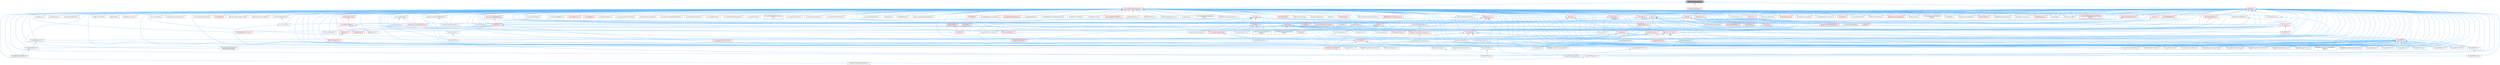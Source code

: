 digraph "WidgetPixelSnapping.h"
{
 // INTERACTIVE_SVG=YES
 // LATEX_PDF_SIZE
  bgcolor="transparent";
  edge [fontname=Helvetica,fontsize=10,labelfontname=Helvetica,labelfontsize=10];
  node [fontname=Helvetica,fontsize=10,shape=box,height=0.2,width=0.4];
  Node1 [id="Node000001",label="WidgetPixelSnapping.h",height=0.2,width=0.4,color="gray40", fillcolor="grey60", style="filled", fontcolor="black",tooltip=" "];
  Node1 -> Node2 [id="edge1_Node000001_Node000002",dir="back",color="steelblue1",style="solid",tooltip=" "];
  Node2 [id="Node000002",label="DeclarativeSyntaxSupport.h",height=0.2,width=0.4,color="red", fillcolor="#FFF0F0", style="filled",URL="$d9/d96/DeclarativeSyntaxSupport_8h.html",tooltip=" "];
  Node2 -> Node3 [id="edge2_Node000002_Node000003",dir="back",color="steelblue1",style="solid",tooltip=" "];
  Node3 [id="Node000003",label="AboutScreen.h",height=0.2,width=0.4,color="grey40", fillcolor="white", style="filled",URL="$d0/d33/AboutScreen_8h.html",tooltip=" "];
  Node2 -> Node4 [id="edge3_Node000002_Node000004",dir="back",color="steelblue1",style="solid",tooltip=" "];
  Node4 [id="Node000004",label="AnimationEditorUtils.h",height=0.2,width=0.4,color="grey40", fillcolor="white", style="filled",URL="$df/d23/AnimationEditorUtils_8h.html",tooltip=" "];
  Node2 -> Node5 [id="edge4_Node000002_Node000005",dir="back",color="steelblue1",style="solid",tooltip=" "];
  Node5 [id="Node000005",label="BasicLayoutWidgetSlot.h",height=0.2,width=0.4,color="red", fillcolor="#FFF0F0", style="filled",URL="$d4/d34/BasicLayoutWidgetSlot_8h.html",tooltip=" "];
  Node5 -> Node297 [id="edge5_Node000005_Node000297",dir="back",color="steelblue1",style="solid",tooltip=" "];
  Node297 [id="Node000297",label="SBoxPanel.h",height=0.2,width=0.4,color="red", fillcolor="#FFF0F0", style="filled",URL="$d8/de6/SBoxPanel_8h.html",tooltip=" "];
  Node297 -> Node298 [id="edge6_Node000297_Node000298",dir="back",color="steelblue1",style="solid",tooltip=" "];
  Node298 [id="Node000298",label="BoneDragDropOp.h",height=0.2,width=0.4,color="grey40", fillcolor="white", style="filled",URL="$d9/dba/BoneDragDropOp_8h.html",tooltip=" "];
  Node297 -> Node299 [id="edge7_Node000297_Node000299",dir="back",color="steelblue1",style="solid",tooltip=" "];
  Node299 [id="Node000299",label="ClassDragDropOp.h",height=0.2,width=0.4,color="grey40", fillcolor="white", style="filled",URL="$d5/d37/ClassDragDropOp_8h.html",tooltip=" "];
  Node297 -> Node303 [id="edge8_Node000297_Node000303",dir="back",color="steelblue1",style="solid",tooltip=" "];
  Node303 [id="Node000303",label="DecoratedDragDropOp.h",height=0.2,width=0.4,color="red", fillcolor="#FFF0F0", style="filled",URL="$d6/d6a/DecoratedDragDropOp_8h.html",tooltip=" "];
  Node303 -> Node313 [id="edge9_Node000303_Node000313",dir="back",color="steelblue1",style="solid",tooltip=" "];
  Node313 [id="Node000313",label="LevelDragDropOp.h",height=0.2,width=0.4,color="grey40", fillcolor="white", style="filled",URL="$dc/da5/LevelDragDropOp_8h.html",tooltip=" "];
  Node297 -> Node91 [id="edge10_Node000297_Node000091",dir="back",color="steelblue1",style="solid",tooltip=" "];
  Node91 [id="Node000091",label="GameModeInfoCustomizer.h",height=0.2,width=0.4,color="grey40", fillcolor="white", style="filled",URL="$d5/df3/GameModeInfoCustomizer_8h.html",tooltip=" "];
  Node297 -> Node313 [id="edge11_Node000297_Node000313",dir="back",color="steelblue1",style="solid",tooltip=" "];
  Node297 -> Node320 [id="edge12_Node000297_Node000320",dir="back",color="steelblue1",style="solid",tooltip=" "];
  Node320 [id="Node000320",label="PropertyCustomizationHelpers.h",height=0.2,width=0.4,color="red", fillcolor="#FFF0F0", style="filled",URL="$d7/dd0/PropertyCustomizationHelpers_8h.html",tooltip=" "];
  Node320 -> Node91 [id="edge13_Node000320_Node000091",dir="back",color="steelblue1",style="solid",tooltip=" "];
  Node297 -> Node324 [id="edge14_Node000297_Node000324",dir="back",color="steelblue1",style="solid",tooltip=" "];
  Node324 [id="Node000324",label="SBreadcrumbTrail.h",height=0.2,width=0.4,color="red", fillcolor="#FFF0F0", style="filled",URL="$d4/de2/SBreadcrumbTrail_8h.html",tooltip=" "];
  Node297 -> Node325 [id="edge15_Node000297_Node000325",dir="back",color="steelblue1",style="solid",tooltip=" "];
  Node325 [id="Node000325",label="SComboButton.h",height=0.2,width=0.4,color="red", fillcolor="#FFF0F0", style="filled",URL="$dc/d43/SComboButton_8h.html",tooltip=" "];
  Node325 -> Node167 [id="edge16_Node000325_Node000167",dir="back",color="steelblue1",style="solid",tooltip=" "];
  Node167 [id="Node000167",label="SBoneMappingBase.h",height=0.2,width=0.4,color="grey40", fillcolor="white", style="filled",URL="$d7/d49/SBoneMappingBase_8h.html",tooltip=" "];
  Node325 -> Node92 [id="edge17_Node000325_Node000092",dir="back",color="steelblue1",style="solid",tooltip=" "];
  Node92 [id="Node000092",label="SComboBox.h",height=0.2,width=0.4,color="red", fillcolor="#FFF0F0", style="filled",URL="$d2/dd5/SComboBox_8h.html",tooltip=" "];
  Node92 -> Node101 [id="edge18_Node000092_Node000101",dir="back",color="steelblue1",style="solid",tooltip=" "];
  Node101 [id="Node000101",label="SBlueprintEditorSelected\lDebugObjectWidget.h",height=0.2,width=0.4,color="grey40", fillcolor="white", style="filled",URL="$de/d6c/SBlueprintEditorSelectedDebugObjectWidget_8h.html",tooltip=" "];
  Node92 -> Node102 [id="edge19_Node000092_Node000102",dir="back",color="steelblue1",style="solid",tooltip=" "];
  Node102 [id="Node000102",label="SCSVImportOptions.h",height=0.2,width=0.4,color="grey40", fillcolor="white", style="filled",URL="$d7/dfe/SCSVImportOptions_8h.html",tooltip=" "];
  Node92 -> Node103 [id="edge20_Node000092_Node000103",dir="back",color="steelblue1",style="solid",tooltip=" "];
  Node103 [id="Node000103",label="SEditableComboBox.h",height=0.2,width=0.4,color="red", fillcolor="#FFF0F0", style="filled",URL="$d0/d8c/SEditableComboBox_8h.html",tooltip=" "];
  Node92 -> Node105 [id="edge21_Node000092_Node000105",dir="back",color="steelblue1",style="solid",tooltip=" "];
  Node105 [id="Node000105",label="SNameComboBox.h",height=0.2,width=0.4,color="grey40", fillcolor="white", style="filled",URL="$d8/d4b/SNameComboBox_8h.html",tooltip=" "];
  Node105 -> Node50 [id="edge22_Node000105_Node000050",dir="back",color="steelblue1",style="solid",tooltip=" "];
  Node50 [id="Node000050",label="SGraphPinNameList.h",height=0.2,width=0.4,color="grey40", fillcolor="white", style="filled",URL="$d4/d09/SGraphPinNameList_8h.html",tooltip=" "];
  Node50 -> Node51 [id="edge23_Node000050_Node000051",dir="back",color="steelblue1",style="solid",tooltip=" "];
  Node51 [id="Node000051",label="SGraphPinDataTableRowName.h",height=0.2,width=0.4,color="grey40", fillcolor="white", style="filled",URL="$d3/d40/SGraphPinDataTableRowName_8h.html",tooltip=" "];
  Node325 -> Node249 [id="edge24_Node000325_Node000249",dir="back",color="steelblue1",style="solid",tooltip=" "];
  Node249 [id="Node000249",label="SComponentClassCombo.h",height=0.2,width=0.4,color="red", fillcolor="#FFF0F0", style="filled",URL="$dc/df2/SComponentClassCombo_8h.html",tooltip=" "];
  Node325 -> Node142 [id="edge25_Node000325_Node000142",dir="back",color="steelblue1",style="solid",tooltip=" "];
  Node142 [id="Node000142",label="SGridLineSpacingList.h",height=0.2,width=0.4,color="grey40", fillcolor="white", style="filled",URL="$db/d48/SGridLineSpacingList_8h.html",tooltip=" "];
  Node325 -> Node149 [id="edge26_Node000325_Node000149",dir="back",color="steelblue1",style="solid",tooltip=" "];
  Node149 [id="Node000149",label="SNumericDropDown.h",height=0.2,width=0.4,color="grey40", fillcolor="white", style="filled",URL="$d3/d12/SNumericDropDown_8h.html",tooltip=" "];
  Node325 -> Node329 [id="edge27_Node000325_Node000329",dir="back",color="steelblue1",style="solid",tooltip=" "];
  Node329 [id="Node000329",label="SPopUpErrorText.h",height=0.2,width=0.4,color="red", fillcolor="#FFF0F0", style="filled",URL="$d7/d15/SPopUpErrorText_8h.html",tooltip=" "];
  Node297 -> Node103 [id="edge28_Node000297_Node000103",dir="back",color="steelblue1",style="solid",tooltip=" "];
  Node297 -> Node330 [id="edge29_Node000297_Node000330",dir="back",color="steelblue1",style="solid",tooltip=" "];
  Node330 [id="Node000330",label="SFilterBarClippingHorizontal\lBox.h",height=0.2,width=0.4,color="grey40", fillcolor="white", style="filled",URL="$dd/d94/SFilterBarClippingHorizontalBox_8h.html",tooltip=" "];
  Node297 -> Node142 [id="edge30_Node000297_Node000142",dir="back",color="steelblue1",style="solid",tooltip=" "];
  Node297 -> Node331 [id="edge31_Node000297_Node000331",dir="back",color="steelblue1",style="solid",tooltip=" "];
  Node331 [id="Node000331",label="SHeader.h",height=0.2,width=0.4,color="red", fillcolor="#FFF0F0", style="filled",URL="$de/d21/SHeader_8h.html",tooltip=" "];
  Node297 -> Node149 [id="edge32_Node000297_Node000149",dir="back",color="steelblue1",style="solid",tooltip=" "];
  Node297 -> Node332 [id="edge33_Node000297_Node000332",dir="back",color="steelblue1",style="solid",tooltip=" "];
  Node332 [id="Node000332",label="SNumericEntryBox.h",height=0.2,width=0.4,color="red", fillcolor="#FFF0F0", style="filled",URL="$d8/d1a/SNumericEntryBox_8h.html",tooltip=" "];
  Node332 -> Node52 [id="edge34_Node000332_Node000052",dir="back",color="steelblue1",style="solid",tooltip=" "];
  Node52 [id="Node000052",label="SGraphPinNum.h",height=0.2,width=0.4,color="grey40", fillcolor="white", style="filled",URL="$d7/da4/SGraphPinNum_8h.html",tooltip=" "];
  Node52 -> Node53 [id="edge35_Node000052_Node000053",dir="back",color="steelblue1",style="solid",tooltip=" "];
  Node53 [id="Node000053",label="SGraphPinInteger.h",height=0.2,width=0.4,color="grey40", fillcolor="white", style="filled",URL="$df/d54/SGraphPinInteger_8h.html",tooltip=" "];
  Node332 -> Node54 [id="edge36_Node000332_Node000054",dir="back",color="steelblue1",style="solid",tooltip=" "];
  Node54 [id="Node000054",label="SGraphPinNumSlider.h",height=0.2,width=0.4,color="grey40", fillcolor="white", style="filled",URL="$d5/d00/SGraphPinNumSlider_8h.html",tooltip=" "];
  Node54 -> Node55 [id="edge37_Node000054_Node000055",dir="back",color="steelblue1",style="solid",tooltip=" "];
  Node55 [id="Node000055",label="SGraphPinIntegerSlider.h",height=0.2,width=0.4,color="grey40", fillcolor="white", style="filled",URL="$da/d60/SGraphPinIntegerSlider_8h.html",tooltip=" "];
  Node332 -> Node62 [id="edge38_Node000332_Node000062",dir="back",color="steelblue1",style="solid",tooltip=" "];
  Node62 [id="Node000062",label="SGraphPinVector2DSlider.h",height=0.2,width=0.4,color="grey40", fillcolor="white", style="filled",URL="$d7/d05/SGraphPinVector2DSlider_8h.html",tooltip=" "];
  Node332 -> Node65 [id="edge39_Node000332_Node000065",dir="back",color="steelblue1",style="solid",tooltip=" "];
  Node65 [id="Node000065",label="SGraphPinVectorSlider.h",height=0.2,width=0.4,color="grey40", fillcolor="white", style="filled",URL="$dc/d38/SGraphPinVectorSlider_8h.html",tooltip=" "];
  Node5 -> Node9 [id="edge40_Node000005_Node000009",dir="back",color="steelblue1",style="solid",tooltip=" "];
  Node9 [id="Node000009",label="SNodePanel.h",height=0.2,width=0.4,color="red", fillcolor="#FFF0F0", style="filled",URL="$da/db1/SNodePanel_8h.html",tooltip=" "];
  Node9 -> Node16 [id="edge41_Node000009_Node000016",dir="back",color="steelblue1",style="solid",tooltip=" "];
  Node16 [id="Node000016",label="SCommentBubble.h",height=0.2,width=0.4,color="grey40", fillcolor="white", style="filled",URL="$d9/d84/SCommentBubble_8h.html",tooltip=" "];
  Node9 -> Node17 [id="edge42_Node000009_Node000017",dir="back",color="steelblue1",style="solid",tooltip=" "];
  Node17 [id="Node000017",label="SDesignSurface.h",height=0.2,width=0.4,color="grey40", fillcolor="white", style="filled",URL="$d0/d2a/SDesignSurface_8h.html",tooltip=" "];
  Node17 -> Node18 [id="edge43_Node000017_Node000018",dir="back",color="steelblue1",style="solid",tooltip=" "];
  Node18 [id="Node000018",label="SDesignerView.h",height=0.2,width=0.4,color="grey40", fillcolor="white", style="filled",URL="$d2/d14/SDesignerView_8h.html",tooltip=" "];
  Node9 -> Node19 [id="edge44_Node000009_Node000019",dir="back",color="steelblue1",style="solid",tooltip=" "];
  Node19 [id="Node000019",label="SGraphNode.h",height=0.2,width=0.4,color="red", fillcolor="#FFF0F0", style="filled",URL="$d2/d30/SGraphNode_8h.html",tooltip=" "];
  Node19 -> Node20 [id="edge45_Node000019_Node000020",dir="back",color="steelblue1",style="solid",tooltip=" "];
  Node20 [id="Node000020",label="DataflowGraphEditor.h",height=0.2,width=0.4,color="grey40", fillcolor="white", style="filled",URL="$d4/dfa/DataflowGraphEditor_8h.html",tooltip=" "];
  Node19 -> Node25 [id="edge46_Node000019_Node000025",dir="back",color="steelblue1",style="solid",tooltip=" "];
  Node25 [id="Node000025",label="SGraphNodeDefault.h",height=0.2,width=0.4,color="grey40", fillcolor="white", style="filled",URL="$de/daa/SGraphNodeDefault_8h.html",tooltip=" "];
  Node25 -> Node26 [id="edge47_Node000025_Node000026",dir="back",color="steelblue1",style="solid",tooltip=" "];
  Node26 [id="Node000026",label="SGraphNodeKnot.h",height=0.2,width=0.4,color="grey40", fillcolor="white", style="filled",URL="$da/da5/SGraphNodeKnot_8h.html",tooltip=" "];
  Node26 -> Node27 [id="edge48_Node000026_Node000027",dir="back",color="steelblue1",style="solid",tooltip=" "];
  Node27 [id="Node000027",label="SRigVMGraphNodeKnot.h",height=0.2,width=0.4,color="grey40", fillcolor="white", style="filled",URL="$db/de1/SRigVMGraphNodeKnot_8h.html",tooltip=" "];
  Node19 -> Node37 [id="edge49_Node000019_Node000037",dir="back",color="steelblue1",style="solid",tooltip=" "];
  Node37 [id="Node000037",label="SGraphPanel.h",height=0.2,width=0.4,color="grey40", fillcolor="white", style="filled",URL="$d2/dcf/SGraphPanel_8h.html",tooltip=" "];
  Node19 -> Node38 [id="edge50_Node000019_Node000038",dir="back",color="steelblue1",style="solid",tooltip=" "];
  Node38 [id="Node000038",label="SGraphPin.h",height=0.2,width=0.4,color="red", fillcolor="#FFF0F0", style="filled",URL="$d1/dd1/SGraphPin_8h.html",tooltip=" "];
  Node38 -> Node26 [id="edge51_Node000038_Node000026",dir="back",color="steelblue1",style="solid",tooltip=" "];
  Node38 -> Node37 [id="edge52_Node000038_Node000037",dir="back",color="steelblue1",style="solid",tooltip=" "];
  Node38 -> Node46 [id="edge53_Node000038_Node000046",dir="back",color="steelblue1",style="solid",tooltip=" "];
  Node46 [id="Node000046",label="SGraphPinBool.h",height=0.2,width=0.4,color="grey40", fillcolor="white", style="filled",URL="$d8/d82/SGraphPinBool_8h.html",tooltip=" "];
  Node38 -> Node47 [id="edge54_Node000038_Node000047",dir="back",color="steelblue1",style="solid",tooltip=" "];
  Node47 [id="Node000047",label="SGraphPinColor.h",height=0.2,width=0.4,color="grey40", fillcolor="white", style="filled",URL="$dd/d8d/SGraphPinColor_8h.html",tooltip=" "];
  Node38 -> Node48 [id="edge55_Node000038_Node000048",dir="back",color="steelblue1",style="solid",tooltip=" "];
  Node48 [id="Node000048",label="SGraphPinEnum.h",height=0.2,width=0.4,color="grey40", fillcolor="white", style="filled",URL="$dc/d1a/SGraphPinEnum_8h.html",tooltip=" "];
  Node38 -> Node49 [id="edge56_Node000038_Node000049",dir="back",color="steelblue1",style="solid",tooltip=" "];
  Node49 [id="Node000049",label="SGraphPinExec.h",height=0.2,width=0.4,color="grey40", fillcolor="white", style="filled",URL="$d1/d4c/SGraphPinExec_8h.html",tooltip=" "];
  Node38 -> Node50 [id="edge57_Node000038_Node000050",dir="back",color="steelblue1",style="solid",tooltip=" "];
  Node38 -> Node52 [id="edge58_Node000038_Node000052",dir="back",color="steelblue1",style="solid",tooltip=" "];
  Node38 -> Node54 [id="edge59_Node000038_Node000054",dir="back",color="steelblue1",style="solid",tooltip=" "];
  Node38 -> Node56 [id="edge60_Node000038_Node000056",dir="back",color="steelblue1",style="solid",tooltip=" "];
  Node56 [id="Node000056",label="SGraphPinObject.h",height=0.2,width=0.4,color="grey40", fillcolor="white", style="filled",URL="$da/dd6/SGraphPinObject_8h.html",tooltip=" "];
  Node56 -> Node57 [id="edge61_Node000056_Node000057",dir="back",color="steelblue1",style="solid",tooltip=" "];
  Node57 [id="Node000057",label="SGraphPinClass.h",height=0.2,width=0.4,color="grey40", fillcolor="white", style="filled",URL="$df/d8d/SGraphPinClass_8h.html",tooltip=" "];
  Node38 -> Node58 [id="edge62_Node000038_Node000058",dir="back",color="steelblue1",style="solid",tooltip=" "];
  Node58 [id="Node000058",label="SGraphPinString.h",height=0.2,width=0.4,color="grey40", fillcolor="white", style="filled",URL="$d0/d49/SGraphPinString_8h.html",tooltip=" "];
  Node38 -> Node59 [id="edge63_Node000038_Node000059",dir="back",color="steelblue1",style="solid",tooltip=" "];
  Node59 [id="Node000059",label="SGraphPinStructInstance.h",height=0.2,width=0.4,color="grey40", fillcolor="white", style="filled",URL="$db/d8b/SGraphPinStructInstance_8h.html",tooltip=" "];
  Node38 -> Node60 [id="edge64_Node000038_Node000060",dir="back",color="steelblue1",style="solid",tooltip=" "];
  Node60 [id="Node000060",label="SGraphPinVector.h",height=0.2,width=0.4,color="grey40", fillcolor="white", style="filled",URL="$d8/de7/SGraphPinVector_8h.html",tooltip=" "];
  Node38 -> Node61 [id="edge65_Node000038_Node000061",dir="back",color="steelblue1",style="solid",tooltip=" "];
  Node61 [id="Node000061",label="SGraphPinVector2D.h",height=0.2,width=0.4,color="grey40", fillcolor="white", style="filled",URL="$d7/d67/SGraphPinVector2D_8h.html",tooltip=" "];
  Node38 -> Node62 [id="edge66_Node000038_Node000062",dir="back",color="steelblue1",style="solid",tooltip=" "];
  Node38 -> Node63 [id="edge67_Node000038_Node000063",dir="back",color="steelblue1",style="solid",tooltip=" "];
  Node63 [id="Node000063",label="SGraphPinVector4.h",height=0.2,width=0.4,color="grey40", fillcolor="white", style="filled",URL="$d4/d94/SGraphPinVector4_8h.html",tooltip=" "];
  Node38 -> Node64 [id="edge68_Node000038_Node000064",dir="back",color="steelblue1",style="solid",tooltip=" "];
  Node64 [id="Node000064",label="SGraphPinVector4Slider.h",height=0.2,width=0.4,color="grey40", fillcolor="white", style="filled",URL="$d9/db8/SGraphPinVector4Slider_8h.html",tooltip=" "];
  Node38 -> Node65 [id="edge69_Node000038_Node000065",dir="back",color="steelblue1",style="solid",tooltip=" "];
  Node38 -> Node66 [id="edge70_Node000038_Node000066",dir="back",color="steelblue1",style="solid",tooltip=" "];
  Node66 [id="Node000066",label="SRigVMGraphChangePinType.h",height=0.2,width=0.4,color="grey40", fillcolor="white", style="filled",URL="$d4/da7/SRigVMGraphChangePinType_8h.html",tooltip=" "];
  Node38 -> Node67 [id="edge71_Node000038_Node000067",dir="back",color="steelblue1",style="solid",tooltip=" "];
  Node67 [id="Node000067",label="SRigVMGraphPinCategory.h",height=0.2,width=0.4,color="grey40", fillcolor="white", style="filled",URL="$da/d67/SRigVMGraphPinCategory_8h.html",tooltip=" "];
  Node38 -> Node68 [id="edge72_Node000038_Node000068",dir="back",color="steelblue1",style="solid",tooltip=" "];
  Node68 [id="Node000068",label="SRigVMGraphPinCurveFloat.h",height=0.2,width=0.4,color="grey40", fillcolor="white", style="filled",URL="$d3/d13/SRigVMGraphPinCurveFloat_8h.html",tooltip=" "];
  Node38 -> Node69 [id="edge73_Node000038_Node000069",dir="back",color="steelblue1",style="solid",tooltip=" "];
  Node69 [id="Node000069",label="SRigVMGraphPinEnumPicker.h",height=0.2,width=0.4,color="grey40", fillcolor="white", style="filled",URL="$d9/dd1/SRigVMGraphPinEnumPicker_8h.html",tooltip=" "];
  Node38 -> Node70 [id="edge74_Node000038_Node000070",dir="back",color="steelblue1",style="solid",tooltip=" "];
  Node70 [id="Node000070",label="SRigVMGraphPinNameList.h",height=0.2,width=0.4,color="grey40", fillcolor="white", style="filled",URL="$d7/dfc/SRigVMGraphPinNameList_8h.html",tooltip=" "];
  Node38 -> Node71 [id="edge75_Node000038_Node000071",dir="back",color="steelblue1",style="solid",tooltip=" "];
  Node71 [id="Node000071",label="SRigVMGraphPinQuat.h",height=0.2,width=0.4,color="grey40", fillcolor="white", style="filled",URL="$de/dda/SRigVMGraphPinQuat_8h.html",tooltip=" "];
  Node38 -> Node72 [id="edge76_Node000038_Node000072",dir="back",color="steelblue1",style="solid",tooltip=" "];
  Node72 [id="Node000072",label="SRigVMGraphPinUserDataName\lSpace.h",height=0.2,width=0.4,color="grey40", fillcolor="white", style="filled",URL="$d7/dfd/SRigVMGraphPinUserDataNameSpace_8h.html",tooltip=" "];
  Node38 -> Node73 [id="edge77_Node000038_Node000073",dir="back",color="steelblue1",style="solid",tooltip=" "];
  Node73 [id="Node000073",label="SRigVMGraphPinUserDataPath.h",height=0.2,width=0.4,color="grey40", fillcolor="white", style="filled",URL="$d5/d31/SRigVMGraphPinUserDataPath_8h.html",tooltip=" "];
  Node38 -> Node74 [id="edge78_Node000038_Node000074",dir="back",color="steelblue1",style="solid",tooltip=" "];
  Node74 [id="Node000074",label="SRigVMGraphPinVariableBinding.h",height=0.2,width=0.4,color="grey40", fillcolor="white", style="filled",URL="$db/dca/SRigVMGraphPinVariableBinding_8h.html",tooltip=" "];
  Node19 -> Node77 [id="edge79_Node000019_Node000077",dir="back",color="steelblue1",style="solid",tooltip=" "];
  Node77 [id="Node000077",label="SRigVMGraphNode.h",height=0.2,width=0.4,color="red", fillcolor="#FFF0F0", style="filled",URL="$d0/d1e/SRigVMGraphNode_8h.html",tooltip=" "];
  Node9 -> Node34 [id="edge80_Node000009_Node000034",dir="back",color="steelblue1",style="solid",tooltip=" "];
  Node34 [id="Node000034",label="SGraphNodeComment.h",height=0.2,width=0.4,color="red", fillcolor="#FFF0F0", style="filled",URL="$d7/db6/SGraphNodeComment_8h.html",tooltip=" "];
  Node9 -> Node37 [id="edge81_Node000009_Node000037",dir="back",color="steelblue1",style="solid",tooltip=" "];
  Node2 -> Node298 [id="edge82_Node000002_Node000298",dir="back",color="steelblue1",style="solid",tooltip=" "];
  Node2 -> Node166 [id="edge83_Node000002_Node000166",dir="back",color="steelblue1",style="solid",tooltip=" "];
  Node166 [id="Node000166",label="BoneSelectionWidget.h",height=0.2,width=0.4,color="grey40", fillcolor="white", style="filled",URL="$d4/dd3/BoneSelectionWidget_8h.html",tooltip=" "];
  Node166 -> Node167 [id="edge84_Node000166_Node000167",dir="back",color="steelblue1",style="solid",tooltip=" "];
  Node2 -> Node90 [id="edge85_Node000002_Node000090",dir="back",color="steelblue1",style="solid",tooltip=" "];
  Node90 [id="Node000090",label="BrushBuilderDragDropOp.h",height=0.2,width=0.4,color="grey40", fillcolor="white", style="filled",URL="$d9/d56/BrushBuilderDragDropOp_8h.html",tooltip=" "];
  Node2 -> Node299 [id="edge86_Node000002_Node000299",dir="back",color="steelblue1",style="solid",tooltip=" "];
  Node2 -> Node685 [id="edge87_Node000002_Node000685",dir="back",color="steelblue1",style="solid",tooltip=" "];
  Node685 [id="Node000685",label="CreditsScreen.h",height=0.2,width=0.4,color="grey40", fillcolor="white", style="filled",URL="$d7/db9/CreditsScreen_8h.html",tooltip=" "];
  Node2 -> Node20 [id="edge88_Node000002_Node000020",dir="back",color="steelblue1",style="solid",tooltip=" "];
  Node2 -> Node688 [id="edge89_Node000002_Node000688",dir="back",color="steelblue1",style="solid",tooltip=" "];
  Node688 [id="Node000688",label="DebuggerCommands.h",height=0.2,width=0.4,color="grey40", fillcolor="white", style="filled",URL="$dc/da1/DebuggerCommands_8h.html",tooltip=" "];
  Node2 -> Node303 [id="edge90_Node000002_Node000303",dir="back",color="steelblue1",style="solid",tooltip=" "];
  Node2 -> Node612 [id="edge91_Node000002_Node000612",dir="back",color="steelblue1",style="solid",tooltip=" "];
  Node612 [id="Node000612",label="DetailWidgetRow.h",height=0.2,width=0.4,color="red", fillcolor="#FFF0F0", style="filled",URL="$d4/d4d/DetailWidgetRow_8h.html",tooltip=" "];
  Node612 -> Node320 [id="edge92_Node000612_Node000320",dir="back",color="steelblue1",style="solid",tooltip=" "];
  Node2 -> Node348 [id="edge93_Node000002_Node000348",dir="back",color="steelblue1",style="solid",tooltip=" "];
  Node348 [id="Node000348",label="Dialogs.h",height=0.2,width=0.4,color="red", fillcolor="#FFF0F0", style="filled",URL="$d2/d5c/Dialogs_8h.html",tooltip=" "];
  Node2 -> Node351 [id="edge94_Node000002_Node000351",dir="back",color="steelblue1",style="solid",tooltip=" "];
  Node351 [id="Node000351",label="DlgPickAssetPath.h",height=0.2,width=0.4,color="grey40", fillcolor="white", style="filled",URL="$db/d31/DlgPickAssetPath_8h.html",tooltip=" "];
  Node2 -> Node352 [id="edge95_Node000002_Node000352",dir="back",color="steelblue1",style="solid",tooltip=" "];
  Node352 [id="Node000352",label="DlgPickPath.h",height=0.2,width=0.4,color="grey40", fillcolor="white", style="filled",URL="$d9/d16/DlgPickPath_8h.html",tooltip=" "];
  Node2 -> Node172 [id="edge96_Node000002_Node000172",dir="back",color="steelblue1",style="solid",tooltip=" "];
  Node172 [id="Node000172",label="DlgReferenceTree.h",height=0.2,width=0.4,color="grey40", fillcolor="white", style="filled",URL="$db/dd3/DlgReferenceTree_8h.html",tooltip=" "];
  Node2 -> Node173 [id="edge97_Node000002_Node000173",dir="back",color="steelblue1",style="solid",tooltip=" "];
  Node173 [id="Node000173",label="FindInBlueprints.h",height=0.2,width=0.4,color="red", fillcolor="#FFF0F0", style="filled",URL="$d0/d27/FindInBlueprints_8h.html",tooltip=" "];
  Node2 -> Node188 [id="edge98_Node000002_Node000188",dir="back",color="steelblue1",style="solid",tooltip=" "];
  Node188 [id="Node000188",label="FindInGraph.h",height=0.2,width=0.4,color="grey40", fillcolor="white", style="filled",URL="$de/d36/FindInGraph_8h.html",tooltip=" "];
  Node2 -> Node549 [id="edge99_Node000002_Node000549",dir="back",color="steelblue1",style="solid",tooltip=" "];
  Node549 [id="Node000549",label="FractureEditorModeToolkit.h",height=0.2,width=0.4,color="red", fillcolor="#FFF0F0", style="filled",URL="$da/d01/FractureEditorModeToolkit_8h.html",tooltip=" "];
  Node2 -> Node91 [id="edge100_Node000002_Node000091",dir="back",color="steelblue1",style="solid",tooltip=" "];
  Node2 -> Node689 [id="edge101_Node000002_Node000689",dir="back",color="steelblue1",style="solid",tooltip=" "];
  Node689 [id="Node000689",label="GraphEditor.h",height=0.2,width=0.4,color="red", fillcolor="#FFF0F0", style="filled",URL="$dc/dc5/GraphEditor_8h.html",tooltip=" "];
  Node689 -> Node20 [id="edge102_Node000689_Node000020",dir="back",color="steelblue1",style="solid",tooltip=" "];
  Node689 -> Node248 [id="edge103_Node000689_Node000248",dir="back",color="steelblue1",style="solid",tooltip=" "];
  Node248 [id="Node000248",label="SBlueprintDiff.h",height=0.2,width=0.4,color="grey40", fillcolor="white", style="filled",URL="$de/d6d/SBlueprintDiff_8h.html",tooltip=" "];
  Node689 -> Node254 [id="edge104_Node000689_Node000254",dir="back",color="steelblue1",style="solid",tooltip=" "];
  Node254 [id="Node000254",label="SGraphEditorActionMenu.h",height=0.2,width=0.4,color="grey40", fillcolor="white", style="filled",URL="$dd/d8d/SGraphEditorActionMenu_8h.html",tooltip=" "];
  Node689 -> Node19 [id="edge105_Node000689_Node000019",dir="back",color="steelblue1",style="solid",tooltip=" "];
  Node689 -> Node37 [id="edge106_Node000689_Node000037",dir="back",color="steelblue1",style="solid",tooltip=" "];
  Node689 -> Node9 [id="edge107_Node000689_Node000009",dir="back",color="steelblue1",style="solid",tooltip=" "];
  Node2 -> Node313 [id="edge108_Node000002_Node000313",dir="back",color="steelblue1",style="solid",tooltip=" "];
  Node2 -> Node663 [id="edge109_Node000002_Node000663",dir="back",color="steelblue1",style="solid",tooltip=" "];
  Node663 [id="Node000663",label="MiniCurveEditor.h",height=0.2,width=0.4,color="grey40", fillcolor="white", style="filled",URL="$d7/dad/MiniCurveEditor_8h.html",tooltip=" "];
  Node2 -> Node125 [id="edge110_Node000002_Node000125",dir="back",color="steelblue1",style="solid",tooltip=" "];
  Node125 [id="Node000125",label="MultiBox.h",height=0.2,width=0.4,color="red", fillcolor="#FFF0F0", style="filled",URL="$d5/d73/MultiBox_8h.html",tooltip=" "];
  Node2 -> Node698 [id="edge111_Node000002_Node000698",dir="back",color="steelblue1",style="solid",tooltip=" "];
  Node698 [id="Node000698",label="PanelExtensionSubsystem.h",height=0.2,width=0.4,color="grey40", fillcolor="white", style="filled",URL="$d7/df2/PanelExtensionSubsystem_8h.html",tooltip=" "];
  Node2 -> Node320 [id="edge112_Node000002_Node000320",dir="back",color="steelblue1",style="solid",tooltip=" "];
  Node2 -> Node245 [id="edge113_Node000002_Node000245",dir="back",color="steelblue1",style="solid",tooltip=" "];
  Node245 [id="Node000245",label="PropertyInfoViewStyle.h",height=0.2,width=0.4,color="grey40", fillcolor="white", style="filled",URL="$d0/da8/PropertyInfoViewStyle_8h.html",tooltip=" "];
  Node2 -> Node246 [id="edge114_Node000002_Node000246",dir="back",color="steelblue1",style="solid",tooltip=" "];
  Node246 [id="Node000246",label="ReferenceSectionSelection\lWidget.h",height=0.2,width=0.4,color="grey40", fillcolor="white", style="filled",URL="$db/d75/ReferenceSectionSelectionWidget_8h.html",tooltip=" "];
  Node2 -> Node701 [id="edge115_Node000002_Node000701",dir="back",color="steelblue1",style="solid",tooltip=" "];
  Node701 [id="Node000701",label="SAsyncOperationStatus.h",height=0.2,width=0.4,color="grey40", fillcolor="white", style="filled",URL="$dc/d3f/SAsyncOperationStatus_8h.html",tooltip=" "];
  Node2 -> Node832 [id="edge116_Node000002_Node000832",dir="back",color="steelblue1",style="solid",tooltip=" "];
  Node832 [id="Node000832",label="SAudioMeter.h",height=0.2,width=0.4,color="red", fillcolor="#FFF0F0", style="filled",URL="$d5/d48/SAudioMeter_8h.html",tooltip=" "];
  Node2 -> Node710 [id="edge117_Node000002_Node000710",dir="back",color="steelblue1",style="solid",tooltip=" "];
  Node710 [id="Node000710",label="SBackgroundBlur.h",height=0.2,width=0.4,color="grey40", fillcolor="white", style="filled",URL="$d7/d30/SBackgroundBlur_8h.html",tooltip=" "];
  Node2 -> Node248 [id="edge118_Node000002_Node000248",dir="back",color="steelblue1",style="solid",tooltip=" "];
  Node2 -> Node101 [id="edge119_Node000002_Node000101",dir="back",color="steelblue1",style="solid",tooltip=" "];
  Node2 -> Node281 [id="edge120_Node000002_Node000281",dir="back",color="steelblue1",style="solid",tooltip=" "];
  Node281 [id="Node000281",label="SBlueprintNamespaceEntry.h",height=0.2,width=0.4,color="grey40", fillcolor="white", style="filled",URL="$d4/d22/SBlueprintNamespaceEntry_8h.html",tooltip=" "];
  Node2 -> Node711 [id="edge121_Node000002_Node000711",dir="back",color="steelblue1",style="solid",tooltip=" "];
  Node711 [id="Node000711",label="SBlueprintRevisionMenu.h",height=0.2,width=0.4,color="grey40", fillcolor="white", style="filled",URL="$dc/dd7/SBlueprintRevisionMenu_8h.html",tooltip=" "];
  Node2 -> Node167 [id="edge122_Node000002_Node000167",dir="back",color="steelblue1",style="solid",tooltip=" "];
  Node2 -> Node712 [id="edge123_Node000002_Node000712",dir="back",color="steelblue1",style="solid",tooltip=" "];
  Node712 [id="Node000712",label="SBorder.h",height=0.2,width=0.4,color="red", fillcolor="#FFF0F0", style="filled",URL="$d2/d10/SBorder_8h.html",tooltip=" "];
  Node712 -> Node298 [id="edge124_Node000712_Node000298",dir="back",color="steelblue1",style="solid",tooltip=" "];
  Node712 -> Node90 [id="edge125_Node000712_Node000090",dir="back",color="steelblue1",style="solid",tooltip=" "];
  Node712 -> Node299 [id="edge126_Node000712_Node000299",dir="back",color="steelblue1",style="solid",tooltip=" "];
  Node712 -> Node303 [id="edge127_Node000712_Node000303",dir="back",color="steelblue1",style="solid",tooltip=" "];
  Node712 -> Node348 [id="edge128_Node000712_Node000348",dir="back",color="steelblue1",style="solid",tooltip=" "];
  Node712 -> Node313 [id="edge129_Node000712_Node000313",dir="back",color="steelblue1",style="solid",tooltip=" "];
  Node712 -> Node713 [id="edge130_Node000712_Node000713",dir="back",color="steelblue1",style="solid",tooltip=" "];
  Node713 [id="Node000713",label="SBuildProgress.h",height=0.2,width=0.4,color="grey40", fillcolor="white", style="filled",URL="$dd/d1d/SBuildProgress_8h.html",tooltip=" "];
  Node712 -> Node714 [id="edge131_Node000712_Node000714",dir="back",color="steelblue1",style="solid",tooltip=" "];
  Node714 [id="Node000714",label="SButton.h",height=0.2,width=0.4,color="red", fillcolor="#FFF0F0", style="filled",URL="$d4/d2a/SButton_8h.html",tooltip=" "];
  Node714 -> Node245 [id="edge132_Node000714_Node000245",dir="back",color="steelblue1",style="solid",tooltip=" "];
  Node714 -> Node324 [id="edge133_Node000714_Node000324",dir="back",color="steelblue1",style="solid",tooltip=" "];
  Node714 -> Node103 [id="edge134_Node000714_Node000103",dir="back",color="steelblue1",style="solid",tooltip=" "];
  Node714 -> Node715 [id="edge135_Node000714_Node000715",dir="back",color="steelblue1",style="solid",tooltip=" "];
  Node715 [id="Node000715",label="SHyperlink.h",height=0.2,width=0.4,color="red", fillcolor="#FFF0F0", style="filled",URL="$d3/d8c/SHyperlink_8h.html",tooltip=" "];
  Node715 -> Node716 [id="edge136_Node000715_Node000716",dir="back",color="steelblue1",style="solid",tooltip=" "];
  Node716 [id="Node000716",label="SRichTextHyperlink.h",height=0.2,width=0.4,color="red", fillcolor="#FFF0F0", style="filled",URL="$da/d06/SRichTextHyperlink_8h.html",tooltip=" "];
  Node714 -> Node260 [id="edge137_Node000714_Node000260",dir="back",color="steelblue1",style="solid",tooltip=" "];
  Node260 [id="Node000260",label="SKeySelector.h",height=0.2,width=0.4,color="grey40", fillcolor="white", style="filled",URL="$de/d62/SKeySelector_8h.html",tooltip=" "];
  Node714 -> Node73 [id="edge138_Node000714_Node000073",dir="back",color="steelblue1",style="solid",tooltip=" "];
  Node712 -> Node664 [id="edge139_Node000712_Node000664",dir="back",color="steelblue1",style="solid",tooltip=" "];
  Node664 [id="Node000664",label="SDockTab.h",height=0.2,width=0.4,color="red", fillcolor="#FFF0F0", style="filled",URL="$d2/d6f/SDockTab_8h.html",tooltip=" "];
  Node664 -> Node538 [id="edge140_Node000664_Node000538",dir="back",color="steelblue1",style="solid",tooltip=" "];
  Node538 [id="Node000538",label="SPersonaToolBox.h",height=0.2,width=0.4,color="red", fillcolor="#FFF0F0", style="filled",URL="$d3/d1c/SPersonaToolBox_8h.html",tooltip=" "];
  Node712 -> Node717 [id="edge141_Node000712_Node000717",dir="back",color="steelblue1",style="solid",tooltip=" "];
  Node717 [id="Node000717",label="SEditableTextBox.h",height=0.2,width=0.4,color="red", fillcolor="#FFF0F0", style="filled",URL="$df/dd0/SEditableTextBox_8h.html",tooltip=" "];
  Node717 -> Node103 [id="edge142_Node000717_Node000103",dir="back",color="steelblue1",style="solid",tooltip=" "];
  Node717 -> Node142 [id="edge143_Node000717_Node000142",dir="back",color="steelblue1",style="solid",tooltip=" "];
  Node717 -> Node149 [id="edge144_Node000717_Node000149",dir="back",color="steelblue1",style="solid",tooltip=" "];
  Node712 -> Node719 [id="edge145_Node000712_Node000719",dir="back",color="steelblue1",style="solid",tooltip=" "];
  Node719 [id="Node000719",label="SErrorText.h",height=0.2,width=0.4,color="red", fillcolor="#FFF0F0", style="filled",URL="$d7/d9a/SErrorText_8h.html",tooltip=" "];
  Node719 -> Node720 [id="edge146_Node000719_Node000720",dir="back",color="steelblue1",style="solid",tooltip=" "];
  Node720 [id="Node000720",label="SErrorHint.h",height=0.2,width=0.4,color="red", fillcolor="#FFF0F0", style="filled",URL="$d9/d4d/SErrorHint_8h.html",tooltip=" "];
  Node719 -> Node19 [id="edge147_Node000719_Node000019",dir="back",color="steelblue1",style="solid",tooltip=" "];
  Node719 -> Node329 [id="edge148_Node000719_Node000329",dir="back",color="steelblue1",style="solid",tooltip=" "];
  Node712 -> Node722 [id="edge149_Node000712_Node000722",dir="back",color="steelblue1",style="solid",tooltip=" "];
  Node722 [id="Node000722",label="SExpandableButton.h",height=0.2,width=0.4,color="red", fillcolor="#FFF0F0", style="filled",URL="$d5/df7/SExpandableButton_8h.html",tooltip=" "];
  Node712 -> Node254 [id="edge150_Node000712_Node000254",dir="back",color="steelblue1",style="solid",tooltip=" "];
  Node712 -> Node38 [id="edge151_Node000712_Node000038",dir="back",color="steelblue1",style="solid",tooltip=" "];
  Node712 -> Node723 [id="edge152_Node000712_Node000723",dir="back",color="steelblue1",style="solid",tooltip=" "];
  Node723 [id="Node000723",label="SHeaderRow.h",height=0.2,width=0.4,color="red", fillcolor="#FFF0F0", style="filled",URL="$d4/d31/SHeaderRow_8h.html",tooltip=" "];
  Node712 -> Node748 [id="edge153_Node000712_Node000748",dir="back",color="steelblue1",style="solid",tooltip=" "];
  Node748 [id="Node000748",label="SMultiLineEditableTextBox.h",height=0.2,width=0.4,color="red", fillcolor="#FFF0F0", style="filled",URL="$da/d53/SMultiLineEditableTextBox_8h.html",tooltip=" "];
  Node712 -> Node332 [id="edge154_Node000712_Node000332",dir="back",color="steelblue1",style="solid",tooltip=" "];
  Node2 -> Node89 [id="edge155_Node000002_Node000089",dir="back",color="steelblue1",style="solid",tooltip=" "];
  Node89 [id="Node000089",label="SBox.h",height=0.2,width=0.4,color="red", fillcolor="#FFF0F0", style="filled",URL="$dd/d43/SBox_8h.html",tooltip=" "];
  Node89 -> Node90 [id="edge156_Node000089_Node000090",dir="back",color="steelblue1",style="solid",tooltip=" "];
  Node89 -> Node91 [id="edge157_Node000089_Node000091",dir="back",color="steelblue1",style="solid",tooltip=" "];
  Node89 -> Node92 [id="edge158_Node000089_Node000092",dir="back",color="steelblue1",style="solid",tooltip=" "];
  Node89 -> Node122 [id="edge159_Node000089_Node000122",dir="back",color="steelblue1",style="solid",tooltip=" "];
  Node122 [id="Node000122",label="SEnableBox.h",height=0.2,width=0.4,color="grey40", fillcolor="white", style="filled",URL="$d4/d22/SEnableBox_8h.html",tooltip=" "];
  Node89 -> Node123 [id="edge160_Node000089_Node000123",dir="back",color="steelblue1",style="solid",tooltip=" "];
  Node123 [id="Node000123",label="SGameLayerManager.h",height=0.2,width=0.4,color="grey40", fillcolor="white", style="filled",URL="$da/d3a/SGameLayerManager_8h.html",tooltip=" "];
  Node89 -> Node52 [id="edge161_Node000089_Node000052",dir="back",color="steelblue1",style="solid",tooltip=" "];
  Node89 -> Node54 [id="edge162_Node000089_Node000054",dir="back",color="steelblue1",style="solid",tooltip=" "];
  Node89 -> Node62 [id="edge163_Node000089_Node000062",dir="back",color="steelblue1",style="solid",tooltip=" "];
  Node89 -> Node65 [id="edge164_Node000089_Node000065",dir="back",color="steelblue1",style="solid",tooltip=" "];
  Node89 -> Node124 [id="edge165_Node000089_Node000124",dir="back",color="steelblue1",style="solid",tooltip=" "];
  Node124 [id="Node000124",label="SLinkedBox.h",height=0.2,width=0.4,color="red", fillcolor="#FFF0F0", style="filled",URL="$d8/d89/SLinkedBox_8h.html",tooltip=" "];
  Node124 -> Node125 [id="edge166_Node000124_Node000125",dir="back",color="steelblue1",style="solid",tooltip=" "];
  Node2 -> Node297 [id="edge167_Node000002_Node000297",dir="back",color="steelblue1",style="solid",tooltip=" "];
  Node2 -> Node324 [id="edge168_Node000002_Node000324",dir="back",color="steelblue1",style="solid",tooltip=" "];
  Node2 -> Node713 [id="edge169_Node000002_Node000713",dir="back",color="steelblue1",style="solid",tooltip=" "];
  Node2 -> Node714 [id="edge170_Node000002_Node000714",dir="back",color="steelblue1",style="solid",tooltip=" "];
  Node2 -> Node102 [id="edge171_Node000002_Node000102",dir="back",color="steelblue1",style="solid",tooltip=" "];
  Node2 -> Node674 [id="edge172_Node000002_Node000674",dir="back",color="steelblue1",style="solid",tooltip=" "];
  Node674 [id="Node000674",label="SCanvas.h",height=0.2,width=0.4,color="red", fillcolor="#FFF0F0", style="filled",URL="$d4/dfa/SCanvas_8h.html",tooltip=" "];
  Node674 -> Node123 [id="edge173_Node000674_Node000123",dir="back",color="steelblue1",style="solid",tooltip=" "];
  Node2 -> Node756 [id="edge174_Node000002_Node000756",dir="back",color="steelblue1",style="solid",tooltip=" "];
  Node756 [id="Node000756",label="SCheckBox.h",height=0.2,width=0.4,color="red", fillcolor="#FFF0F0", style="filled",URL="$d8/d16/SCheckBox_8h.html",tooltip=" "];
  Node756 -> Node20 [id="edge175_Node000756_Node000020",dir="back",color="steelblue1",style="solid",tooltip=" "];
  Node756 -> Node549 [id="edge176_Node000756_Node000549",dir="back",color="steelblue1",style="solid",tooltip=" "];
  Node756 -> Node758 [id="edge177_Node000756_Node000758",dir="back",color="steelblue1",style="solid",tooltip=" "];
  Node758 [id="Node000758",label="SNotificationList.h",height=0.2,width=0.4,color="red", fillcolor="#FFF0F0", style="filled",URL="$d7/d9f/SNotificationList_8h.html",tooltip=" "];
  Node756 -> Node332 [id="edge178_Node000756_Node000332",dir="back",color="steelblue1",style="solid",tooltip=" "];
  Node2 -> Node761 [id="edge179_Node000002_Node000761",dir="back",color="steelblue1",style="solid",tooltip=" "];
  Node761 [id="Node000761",label="SClassPickerDialog.h",height=0.2,width=0.4,color="grey40", fillcolor="white", style="filled",URL="$de/db7/SClassPickerDialog_8h.html",tooltip=" "];
  Node2 -> Node834 [id="edge180_Node000002_Node000834",dir="back",color="steelblue1",style="solid",tooltip=" "];
  Node834 [id="Node000834",label="SColorBlock.h",height=0.2,width=0.4,color="red", fillcolor="#FFF0F0", style="filled",URL="$da/d3e/SColorBlock_8h.html",tooltip=" "];
  Node834 -> Node332 [id="edge181_Node000834_Node000332",dir="back",color="steelblue1",style="solid",tooltip=" "];
  Node2 -> Node835 [id="edge182_Node000002_Node000835",dir="back",color="steelblue1",style="solid",tooltip=" "];
  Node835 [id="Node000835",label="SColorGradientEditor.h",height=0.2,width=0.4,color="grey40", fillcolor="white", style="filled",URL="$d3/d99/SColorGradientEditor_8h.html",tooltip=" "];
  Node835 -> Node766 [id="edge183_Node000835_Node000766",dir="back",color="steelblue1",style="solid",tooltip=" "];
  Node766 [id="Node000766",label="SCurveEditor.h",height=0.2,width=0.4,color="grey40", fillcolor="white", style="filled",URL="$db/d9a/SCurveEditor_8h.html",tooltip=" "];
  Node766 -> Node68 [id="edge184_Node000766_Node000068",dir="back",color="steelblue1",style="solid",tooltip=" "];
  Node2 -> Node836 [id="edge185_Node000002_Node000836",dir="back",color="steelblue1",style="solid",tooltip=" "];
  Node836 [id="Node000836",label="SColorGradingWheel.h",height=0.2,width=0.4,color="grey40", fillcolor="white", style="filled",URL="$da/d87/SColorGradingWheel_8h.html",tooltip=" "];
  Node2 -> Node837 [id="edge186_Node000002_Node000837",dir="back",color="steelblue1",style="solid",tooltip=" "];
  Node837 [id="Node000837",label="SColorSpectrum.h",height=0.2,width=0.4,color="red", fillcolor="#FFF0F0", style="filled",URL="$d7/db4/SColorSpectrum_8h.html",tooltip=" "];
  Node2 -> Node838 [id="edge187_Node000002_Node000838",dir="back",color="steelblue1",style="solid",tooltip=" "];
  Node838 [id="Node000838",label="SColorWheel.h",height=0.2,width=0.4,color="red", fillcolor="#FFF0F0", style="filled",URL="$df/de7/SColorWheel_8h.html",tooltip=" "];
  Node2 -> Node92 [id="edge188_Node000002_Node000092",dir="back",color="steelblue1",style="solid",tooltip=" "];
  Node2 -> Node325 [id="edge189_Node000002_Node000325",dir="back",color="steelblue1",style="solid",tooltip=" "];
  Node2 -> Node16 [id="edge190_Node000002_Node000016",dir="back",color="steelblue1",style="solid",tooltip=" "];
  Node2 -> Node138 [id="edge191_Node000002_Node000138",dir="back",color="steelblue1",style="solid",tooltip=" "];
  Node138 [id="Node000138",label="SCommonEditorViewportToolbar\lBase.h",height=0.2,width=0.4,color="red", fillcolor="#FFF0F0", style="filled",URL="$d0/d79/SCommonEditorViewportToolbarBase_8h.html",tooltip=" "];
  Node2 -> Node762 [id="edge192_Node000002_Node000762",dir="back",color="steelblue1",style="solid",tooltip=" "];
  Node762 [id="Node000762",label="SComplexGradient.h",height=0.2,width=0.4,color="grey40", fillcolor="white", style="filled",URL="$d9/de3/SComplexGradient_8h.html",tooltip=" "];
  Node2 -> Node249 [id="edge193_Node000002_Node000249",dir="back",color="steelblue1",style="solid",tooltip=" "];
  Node2 -> Node675 [id="edge194_Node000002_Node000675",dir="back",color="steelblue1",style="solid",tooltip=" "];
  Node675 [id="Node000675",label="SCompoundTrackLaneView.h",height=0.2,width=0.4,color="grey40", fillcolor="white", style="filled",URL="$df/d58/SCompoundTrackLaneView_8h.html",tooltip=" "];
  Node2 -> Node823 [id="edge195_Node000002_Node000823",dir="back",color="steelblue1",style="solid",tooltip=" "];
  Node823 [id="Node000823",label="SConstraintCanvas.h",height=0.2,width=0.4,color="grey40", fillcolor="white", style="filled",URL="$d4/d58/SConstraintCanvas_8h.html",tooltip=" "];
  Node823 -> Node20 [id="edge196_Node000823_Node000020",dir="back",color="steelblue1",style="solid",tooltip=" "];
  Node2 -> Node763 [id="edge197_Node000002_Node000763",dir="back",color="steelblue1",style="solid",tooltip=" "];
  Node763 [id="Node000763",label="SContentReference.h",height=0.2,width=0.4,color="grey40", fillcolor="white", style="filled",URL="$d3/dc5/SContentReference_8h.html",tooltip=" "];
  Node2 -> Node764 [id="edge198_Node000002_Node000764",dir="back",color="steelblue1",style="solid",tooltip=" "];
  Node764 [id="Node000764",label="SCreateAssetFromObject.h",height=0.2,width=0.4,color="grey40", fillcolor="white", style="filled",URL="$d8/d9f/SCreateAssetFromObject_8h.html",tooltip=" "];
  Node2 -> Node765 [id="edge199_Node000002_Node000765",dir="back",color="steelblue1",style="solid",tooltip=" "];
  Node765 [id="Node000765",label="SCreateClothingSettingsPanel.h",height=0.2,width=0.4,color="grey40", fillcolor="white", style="filled",URL="$d1/d49/SCreateClothingSettingsPanel_8h.html",tooltip=" "];
  Node2 -> Node766 [id="edge200_Node000002_Node000766",dir="back",color="steelblue1",style="solid",tooltip=" "];
  Node2 -> Node767 [id="edge201_Node000002_Node000767",dir="back",color="steelblue1",style="solid",tooltip=" "];
  Node767 [id="Node000767",label="SCurveEditorFilterPanel.h",height=0.2,width=0.4,color="grey40", fillcolor="white", style="filled",URL="$da/dfe/SCurveEditorFilterPanel_8h.html",tooltip=" "];
  Node2 -> Node586 [id="edge202_Node000002_Node000586",dir="back",color="steelblue1",style="solid",tooltip=" "];
  Node586 [id="Node000586",label="SCurveEditorPanel.h",height=0.2,width=0.4,color="grey40", fillcolor="white", style="filled",URL="$db/d60/SCurveEditorPanel_8h.html",tooltip=" "];
  Node2 -> Node768 [id="edge203_Node000002_Node000768",dir="back",color="steelblue1",style="solid",tooltip=" "];
  Node768 [id="Node000768",label="SCurveEditorToolProperties.h",height=0.2,width=0.4,color="grey40", fillcolor="white", style="filled",URL="$d8/d62/SCurveEditorToolProperties_8h.html",tooltip=" "];
  Node2 -> Node169 [id="edge204_Node000002_Node000169",dir="back",color="steelblue1",style="solid",tooltip=" "];
  Node169 [id="Node000169",label="SCurveEditorTree.h",height=0.2,width=0.4,color="grey40", fillcolor="white", style="filled",URL="$da/da4/SCurveEditorTree_8h.html",tooltip=" "];
  Node2 -> Node769 [id="edge205_Node000002_Node000769",dir="back",color="steelblue1",style="solid",tooltip=" "];
  Node769 [id="Node000769",label="SCurveEditorTreeFilterStatus\lBar.h",height=0.2,width=0.4,color="grey40", fillcolor="white", style="filled",URL="$d0/d2a/SCurveEditorTreeFilterStatusBar_8h.html",tooltip=" "];
  Node2 -> Node170 [id="edge206_Node000002_Node000170",dir="back",color="steelblue1",style="solid",tooltip=" "];
  Node170 [id="Node000170",label="SCurveEditorTreePin.h",height=0.2,width=0.4,color="grey40", fillcolor="white", style="filled",URL="$db/d44/SCurveEditorTreePin_8h.html",tooltip=" "];
  Node2 -> Node171 [id="edge207_Node000002_Node000171",dir="back",color="steelblue1",style="solid",tooltip=" "];
  Node171 [id="Node000171",label="SCurveEditorTreeSelect.h",height=0.2,width=0.4,color="grey40", fillcolor="white", style="filled",URL="$d9/d58/SCurveEditorTreeSelect_8h.html",tooltip=" "];
  Node2 -> Node770 [id="edge208_Node000002_Node000770",dir="back",color="steelblue1",style="solid",tooltip=" "];
  Node770 [id="Node000770",label="SCurveEditorTreeTextFilter.h",height=0.2,width=0.4,color="grey40", fillcolor="white", style="filled",URL="$d9/d41/SCurveEditorTreeTextFilter_8h.html",tooltip=" "];
  Node2 -> Node771 [id="edge209_Node000002_Node000771",dir="back",color="steelblue1",style="solid",tooltip=" "];
  Node771 [id="Node000771",label="SCurveEditorView.h",height=0.2,width=0.4,color="grey40", fillcolor="white", style="filled",URL="$dd/d32/SCurveEditorView_8h.html",tooltip=" "];
  Node771 -> Node593 [id="edge210_Node000771_Node000593",dir="back",color="steelblue1",style="solid",tooltip=" "];
  Node593 [id="Node000593",label="SCurveViewerPanel.h",height=0.2,width=0.4,color="grey40", fillcolor="white", style="filled",URL="$de/d3b/SCurveViewerPanel_8h.html",tooltip=" "];
  Node771 -> Node143 [id="edge211_Node000771_Node000143",dir="back",color="steelblue1",style="solid",tooltip=" "];
  Node143 [id="Node000143",label="SInteractiveCurveEditorView.h",height=0.2,width=0.4,color="red", fillcolor="#FFF0F0", style="filled",URL="$d2/dd9/SInteractiveCurveEditorView_8h.html",tooltip=" "];
  Node2 -> Node592 [id="edge212_Node000002_Node000592",dir="back",color="steelblue1",style="solid",tooltip=" "];
  Node592 [id="Node000592",label="SCurveKeyDetailPanel.h",height=0.2,width=0.4,color="grey40", fillcolor="white", style="filled",URL="$d9/d1c/SCurveKeyDetailPanel_8h.html",tooltip=" "];
  Node2 -> Node593 [id="edge213_Node000002_Node000593",dir="back",color="steelblue1",style="solid",tooltip=" "];
  Node2 -> Node824 [id="edge214_Node000002_Node000824",dir="back",color="steelblue1",style="solid",tooltip=" "];
  Node824 [id="Node000824",label="SDPIScaler.h",height=0.2,width=0.4,color="red", fillcolor="#FFF0F0", style="filled",URL="$de/dda/SDPIScaler_8h.html",tooltip=" "];
  Node2 -> Node250 [id="edge215_Node000002_Node000250",dir="back",color="steelblue1",style="solid",tooltip=" "];
  Node250 [id="Node000250",label="SDeleteAssetsDialog.h",height=0.2,width=0.4,color="grey40", fillcolor="white", style="filled",URL="$d7/d0d/SDeleteAssetsDialog_8h.html",tooltip=" "];
  Node2 -> Node17 [id="edge216_Node000002_Node000017",dir="back",color="steelblue1",style="solid",tooltip=" "];
  Node2 -> Node18 [id="edge217_Node000002_Node000018",dir="back",color="steelblue1",style="solid",tooltip=" "];
  Node2 -> Node273 [id="edge218_Node000002_Node000273",dir="back",color="steelblue1",style="solid",tooltip=" "];
  Node273 [id="Node000273",label="SDetailsDiff.h",height=0.2,width=0.4,color="grey40", fillcolor="white", style="filled",URL="$da/d09/SDetailsDiff_8h.html",tooltip=" "];
  Node2 -> Node664 [id="edge219_Node000002_Node000664",dir="back",color="steelblue1",style="solid",tooltip=" "];
  Node2 -> Node103 [id="edge220_Node000002_Node000103",dir="back",color="steelblue1",style="solid",tooltip=" "];
  Node2 -> Node772 [id="edge221_Node000002_Node000772",dir="back",color="steelblue1",style="solid",tooltip=" "];
  Node772 [id="Node000772",label="SEditableLabel.h",height=0.2,width=0.4,color="grey40", fillcolor="white", style="filled",URL="$dd/db3/SEditableLabel_8h.html",tooltip=" "];
  Node2 -> Node882 [id="edge222_Node000002_Node000882",dir="back",color="steelblue1",style="solid",tooltip=" "];
  Node882 [id="Node000882",label="SEditableText.h",height=0.2,width=0.4,color="red", fillcolor="#FFF0F0", style="filled",URL="$df/df7/SEditableText_8h.html",tooltip=" "];
  Node882 -> Node717 [id="edge223_Node000882_Node000717",dir="back",color="steelblue1",style="solid",tooltip=" "];
  Node882 -> Node332 [id="edge224_Node000882_Node000332",dir="back",color="steelblue1",style="solid",tooltip=" "];
  Node2 -> Node717 [id="edge225_Node000002_Node000717",dir="back",color="steelblue1",style="solid",tooltip=" "];
  Node2 -> Node773 [id="edge226_Node000002_Node000773",dir="back",color="steelblue1",style="solid",tooltip=" "];
  Node773 [id="Node000773",label="SEditorViewportToolBarButton.h",height=0.2,width=0.4,color="grey40", fillcolor="white", style="filled",URL="$d1/da1/SEditorViewportToolBarButton_8h.html",tooltip=" "];
  Node2 -> Node774 [id="edge227_Node000002_Node000774",dir="back",color="steelblue1",style="solid",tooltip=" "];
  Node774 [id="Node000774",label="SEditorViewportToolBarMenu.h",height=0.2,width=0.4,color="grey40", fillcolor="white", style="filled",URL="$dd/dec/SEditorViewportToolBarMenu_8h.html",tooltip=" "];
  Node774 -> Node775 [id="edge228_Node000774_Node000775",dir="back",color="steelblue1",style="solid",tooltip=" "];
  Node775 [id="Node000775",label="SEditorViewportViewMenu.h",height=0.2,width=0.4,color="grey40", fillcolor="white", style="filled",URL="$db/d67/SEditorViewportViewMenu_8h.html",tooltip=" "];
  Node2 -> Node775 [id="edge229_Node000002_Node000775",dir="back",color="steelblue1",style="solid",tooltip=" "];
  Node2 -> Node122 [id="edge230_Node000002_Node000122",dir="back",color="steelblue1",style="solid",tooltip=" "];
  Node2 -> Node720 [id="edge231_Node000002_Node000720",dir="back",color="steelblue1",style="solid",tooltip=" "];
  Node2 -> Node719 [id="edge232_Node000002_Node000719",dir="back",color="steelblue1",style="solid",tooltip=" "];
  Node2 -> Node776 [id="edge233_Node000002_Node000776",dir="back",color="steelblue1",style="solid",tooltip=" "];
  Node776 [id="Node000776",label="SExpandableArea.h",height=0.2,width=0.4,color="red", fillcolor="#FFF0F0", style="filled",URL="$da/d6a/SExpandableArea_8h.html",tooltip=" "];
  Node2 -> Node722 [id="edge234_Node000002_Node000722",dir="back",color="steelblue1",style="solid",tooltip=" "];
  Node2 -> Node777 [id="edge235_Node000002_Node000777",dir="back",color="steelblue1",style="solid",tooltip=" "];
  Node777 [id="Node000777",label="SExpanderArrow.h",height=0.2,width=0.4,color="red", fillcolor="#FFF0F0", style="filled",URL="$df/dca/SExpanderArrow_8h.html",tooltip=" "];
  Node777 -> Node252 [id="edge236_Node000777_Node000252",dir="back",color="steelblue1",style="solid",tooltip=" "];
  Node252 [id="Node000252",label="SGraphActionMenu.h",height=0.2,width=0.4,color="red", fillcolor="#FFF0F0", style="filled",URL="$d0/d9a/SGraphActionMenu_8h.html",tooltip=" "];
  Node252 -> Node254 [id="edge237_Node000252_Node000254",dir="back",color="steelblue1",style="solid",tooltip=" "];
  Node252 -> Node255 [id="edge238_Node000252_Node000255",dir="back",color="steelblue1",style="solid",tooltip=" "];
  Node255 [id="Node000255",label="SGraphPalette.h",height=0.2,width=0.4,color="red", fillcolor="#FFF0F0", style="filled",URL="$d5/dd1/SGraphPalette_8h.html",tooltip=" "];
  Node252 -> Node181 [id="edge239_Node000252_Node000181",dir="back",color="steelblue1",style="solid",tooltip=" "];
  Node181 [id="Node000181",label="SMyBlueprint.h",height=0.2,width=0.4,color="grey40", fillcolor="white", style="filled",URL="$d3/d34/SMyBlueprint_8h.html",tooltip=" "];
  Node2 -> Node330 [id="edge240_Node000002_Node000330",dir="back",color="steelblue1",style="solid",tooltip=" "];
  Node2 -> Node251 [id="edge241_Node000002_Node000251",dir="back",color="steelblue1",style="solid",tooltip=" "];
  Node251 [id="Node000251",label="SFilterableObjectList.h",height=0.2,width=0.4,color="grey40", fillcolor="white", style="filled",URL="$dc/de4/SFilterableObjectList_8h.html",tooltip=" "];
  Node2 -> Node113 [id="edge242_Node000002_Node000113",dir="back",color="steelblue1",style="solid",tooltip=" "];
  Node113 [id="Node000113",label="SFixupSelfContextDlg.h",height=0.2,width=0.4,color="grey40", fillcolor="white", style="filled",URL="$d5/da4/SFixupSelfContextDlg_8h.html",tooltip=" "];
  Node2 -> Node779 [id="edge243_Node000002_Node000779",dir="back",color="steelblue1",style="solid",tooltip=" "];
  Node779 [id="Node000779",label="SFxWidget.h",height=0.2,width=0.4,color="red", fillcolor="#FFF0F0", style="filled",URL="$d6/dc0/SFxWidget_8h.html",tooltip=" "];
  Node2 -> Node123 [id="edge244_Node000002_Node000123",dir="back",color="steelblue1",style="solid",tooltip=" "];
  Node2 -> Node252 [id="edge245_Node000002_Node000252",dir="back",color="steelblue1",style="solid",tooltip=" "];
  Node2 -> Node254 [id="edge246_Node000002_Node000254",dir="back",color="steelblue1",style="solid",tooltip=" "];
  Node2 -> Node19 [id="edge247_Node000002_Node000019",dir="back",color="steelblue1",style="solid",tooltip=" "];
  Node2 -> Node34 [id="edge248_Node000002_Node000034",dir="back",color="steelblue1",style="solid",tooltip=" "];
  Node2 -> Node25 [id="edge249_Node000002_Node000025",dir="back",color="steelblue1",style="solid",tooltip=" "];
  Node2 -> Node36 [id="edge250_Node000002_Node000036",dir="back",color="steelblue1",style="solid",tooltip=" "];
  Node36 [id="Node000036",label="SGraphNodeDocumentation.h",height=0.2,width=0.4,color="grey40", fillcolor="white", style="filled",URL="$de/d42/SGraphNodeDocumentation_8h.html",tooltip=" "];
  Node2 -> Node29 [id="edge251_Node000002_Node000029",dir="back",color="steelblue1",style="solid",tooltip=" "];
  Node29 [id="Node000029",label="SGraphNodeK2Composite.h",height=0.2,width=0.4,color="grey40", fillcolor="white", style="filled",URL="$d9/d1f/SGraphNodeK2Composite_8h.html",tooltip=" "];
  Node2 -> Node30 [id="edge252_Node000002_Node000030",dir="back",color="steelblue1",style="solid",tooltip=" "];
  Node30 [id="Node000030",label="SGraphNodeK2Default.h",height=0.2,width=0.4,color="red", fillcolor="#FFF0F0", style="filled",URL="$d6/dba/SGraphNodeK2Default_8h.html",tooltip=" "];
  Node2 -> Node32 [id="edge253_Node000002_Node000032",dir="back",color="steelblue1",style="solid",tooltip=" "];
  Node32 [id="Node000032",label="SGraphNodeK2Var.h",height=0.2,width=0.4,color="grey40", fillcolor="white", style="filled",URL="$d3/d75/SGraphNodeK2Var_8h.html",tooltip=" "];
  Node2 -> Node26 [id="edge254_Node000002_Node000026",dir="back",color="steelblue1",style="solid",tooltip=" "];
  Node2 -> Node883 [id="edge255_Node000002_Node000883",dir="back",color="steelblue1",style="solid",tooltip=" "];
  Node883 [id="Node000883",label="SGraphNodePromotableOperator.h",height=0.2,width=0.4,color="grey40", fillcolor="white", style="filled",URL="$d6/d38/SGraphNodePromotableOperator_8h.html",tooltip=" "];
  Node2 -> Node255 [id="edge256_Node000002_Node000255",dir="back",color="steelblue1",style="solid",tooltip=" "];
  Node2 -> Node37 [id="edge257_Node000002_Node000037",dir="back",color="steelblue1",style="solid",tooltip=" "];
  Node2 -> Node38 [id="edge258_Node000002_Node000038",dir="back",color="steelblue1",style="solid",tooltip=" "];
  Node2 -> Node46 [id="edge259_Node000002_Node000046",dir="back",color="steelblue1",style="solid",tooltip=" "];
  Node2 -> Node57 [id="edge260_Node000002_Node000057",dir="back",color="steelblue1",style="solid",tooltip=" "];
  Node2 -> Node47 [id="edge261_Node000002_Node000047",dir="back",color="steelblue1",style="solid",tooltip=" "];
  Node2 -> Node259 [id="edge262_Node000002_Node000259",dir="back",color="steelblue1",style="solid",tooltip=" "];
  Node259 [id="Node000259",label="SGraphPinComboBox.h",height=0.2,width=0.4,color="grey40", fillcolor="white", style="filled",URL="$dc/d3f/SGraphPinComboBox_8h.html",tooltip=" "];
  Node2 -> Node51 [id="edge263_Node000002_Node000051",dir="back",color="steelblue1",style="solid",tooltip=" "];
  Node2 -> Node48 [id="edge264_Node000002_Node000048",dir="back",color="steelblue1",style="solid",tooltip=" "];
  Node2 -> Node49 [id="edge265_Node000002_Node000049",dir="back",color="steelblue1",style="solid",tooltip=" "];
  Node2 -> Node53 [id="edge266_Node000002_Node000053",dir="back",color="steelblue1",style="solid",tooltip=" "];
  Node2 -> Node55 [id="edge267_Node000002_Node000055",dir="back",color="steelblue1",style="solid",tooltip=" "];
  Node2 -> Node50 [id="edge268_Node000002_Node000050",dir="back",color="steelblue1",style="solid",tooltip=" "];
  Node2 -> Node52 [id="edge269_Node000002_Node000052",dir="back",color="steelblue1",style="solid",tooltip=" "];
  Node2 -> Node54 [id="edge270_Node000002_Node000054",dir="back",color="steelblue1",style="solid",tooltip=" "];
  Node2 -> Node56 [id="edge271_Node000002_Node000056",dir="back",color="steelblue1",style="solid",tooltip=" "];
  Node2 -> Node58 [id="edge272_Node000002_Node000058",dir="back",color="steelblue1",style="solid",tooltip=" "];
  Node2 -> Node59 [id="edge273_Node000002_Node000059",dir="back",color="steelblue1",style="solid",tooltip=" "];
  Node2 -> Node60 [id="edge274_Node000002_Node000060",dir="back",color="steelblue1",style="solid",tooltip=" "];
  Node2 -> Node61 [id="edge275_Node000002_Node000061",dir="back",color="steelblue1",style="solid",tooltip=" "];
  Node2 -> Node62 [id="edge276_Node000002_Node000062",dir="back",color="steelblue1",style="solid",tooltip=" "];
  Node2 -> Node63 [id="edge277_Node000002_Node000063",dir="back",color="steelblue1",style="solid",tooltip=" "];
  Node2 -> Node64 [id="edge278_Node000002_Node000064",dir="back",color="steelblue1",style="solid",tooltip=" "];
  Node2 -> Node65 [id="edge279_Node000002_Node000065",dir="back",color="steelblue1",style="solid",tooltip=" "];
  Node2 -> Node780 [id="edge280_Node000002_Node000780",dir="back",color="steelblue1",style="solid",tooltip=" "];
  Node780 [id="Node000780",label="SGraphPreviewer.h",height=0.2,width=0.4,color="grey40", fillcolor="white", style="filled",URL="$d6/d09/SGraphPreviewer_8h.html",tooltip=" "];
  Node2 -> Node142 [id="edge281_Node000002_Node000142",dir="back",color="steelblue1",style="solid",tooltip=" "];
  Node2 -> Node825 [id="edge282_Node000002_Node000825",dir="back",color="steelblue1",style="solid",tooltip=" "];
  Node825 [id="Node000825",label="SGridPanel.h",height=0.2,width=0.4,color="red", fillcolor="#FFF0F0", style="filled",URL="$d2/d4c/SGridPanel_8h.html",tooltip=" "];
  Node2 -> Node331 [id="edge283_Node000002_Node000331",dir="back",color="steelblue1",style="solid",tooltip=" "];
  Node2 -> Node723 [id="edge284_Node000002_Node000723",dir="back",color="steelblue1",style="solid",tooltip=" "];
  Node2 -> Node715 [id="edge285_Node000002_Node000715",dir="back",color="steelblue1",style="solid",tooltip=" "];
  Node2 -> Node841 [id="edge286_Node000002_Node000841",dir="back",color="steelblue1",style="solid",tooltip=" "];
  Node841 [id="Node000841",label="SImage.h",height=0.2,width=0.4,color="red", fillcolor="#FFF0F0", style="filled",URL="$d9/dbd/SImage_8h.html",tooltip=" "];
  Node841 -> Node298 [id="edge287_Node000841_Node000298",dir="back",color="steelblue1",style="solid",tooltip=" "];
  Node841 -> Node90 [id="edge288_Node000841_Node000090",dir="back",color="steelblue1",style="solid",tooltip=" "];
  Node841 -> Node299 [id="edge289_Node000841_Node000299",dir="back",color="steelblue1",style="solid",tooltip=" "];
  Node841 -> Node303 [id="edge290_Node000841_Node000303",dir="back",color="steelblue1",style="solid",tooltip=" "];
  Node841 -> Node245 [id="edge291_Node000841_Node000245",dir="back",color="steelblue1",style="solid",tooltip=" "];
  Node841 -> Node324 [id="edge292_Node000841_Node000324",dir="back",color="steelblue1",style="solid",tooltip=" "];
  Node841 -> Node103 [id="edge293_Node000841_Node000103",dir="back",color="steelblue1",style="solid",tooltip=" "];
  Node841 -> Node263 [id="edge294_Node000841_Node000263",dir="back",color="steelblue1",style="solid",tooltip=" "];
  Node263 [id="Node000263",label="SListView.h",height=0.2,width=0.4,color="red", fillcolor="#FFF0F0", style="filled",URL="$db/db5/SListView_8h.html",tooltip=" "];
  Node263 -> Node246 [id="edge295_Node000263_Node000246",dir="back",color="steelblue1",style="solid",tooltip=" "];
  Node263 -> Node248 [id="edge296_Node000263_Node000248",dir="back",color="steelblue1",style="solid",tooltip=" "];
  Node263 -> Node92 [id="edge297_Node000263_Node000092",dir="back",color="steelblue1",style="solid",tooltip=" "];
  Node263 -> Node251 [id="edge298_Node000263_Node000251",dir="back",color="steelblue1",style="solid",tooltip=" "];
  Node841 -> Node77 [id="edge299_Node000841_Node000077",dir="back",color="steelblue1",style="solid",tooltip=" "];
  Node2 -> Node781 [id="edge300_Node000002_Node000781",dir="back",color="steelblue1",style="solid",tooltip=" "];
  Node781 [id="Node000781",label="SInlineEditableTextBlock.h",height=0.2,width=0.4,color="red", fillcolor="#FFF0F0", style="filled",URL="$d7/dd8/SInlineEditableTextBlock_8h.html",tooltip=" "];
  Node2 -> Node782 [id="edge301_Node000002_Node000782",dir="back",color="steelblue1",style="solid",tooltip=" "];
  Node782 [id="Node000782",label="SInputKeySelector.h",height=0.2,width=0.4,color="grey40", fillcolor="white", style="filled",URL="$db/d15/SInputKeySelector_8h.html",tooltip=" "];
  Node2 -> Node143 [id="edge302_Node000002_Node000143",dir="back",color="steelblue1",style="solid",tooltip=" "];
  Node2 -> Node783 [id="edge303_Node000002_Node000783",dir="back",color="steelblue1",style="solid",tooltip=" "];
  Node783 [id="Node000783",label="SInvalidationPanel.h",height=0.2,width=0.4,color="grey40", fillcolor="white", style="filled",URL="$d7/d86/SInvalidationPanel_8h.html",tooltip=" "];
  Node2 -> Node784 [id="edge304_Node000002_Node000784",dir="back",color="steelblue1",style="solid",tooltip=" "];
  Node784 [id="Node000784",label="SKeyEditInterface.h",height=0.2,width=0.4,color="grey40", fillcolor="white", style="filled",URL="$da/d3b/SKeyEditInterface_8h.html",tooltip=" "];
  Node2 -> Node785 [id="edge305_Node000002_Node000785",dir="back",color="steelblue1",style="solid",tooltip=" "];
  Node785 [id="Node000785",label="SKeyNavigationButtons.h",height=0.2,width=0.4,color="grey40", fillcolor="white", style="filled",URL="$d4/dfa/SKeyNavigationButtons_8h.html",tooltip=" "];
  Node2 -> Node260 [id="edge306_Node000002_Node000260",dir="back",color="steelblue1",style="solid",tooltip=" "];
  Node2 -> Node261 [id="edge307_Node000002_Node000261",dir="back",color="steelblue1",style="solid",tooltip=" "];
  Node261 [id="Node000261",label="SKismetDebugTreeView.h",height=0.2,width=0.4,color="grey40", fillcolor="white", style="filled",URL="$dc/df5/SKismetDebugTreeView_8h.html",tooltip=" "];
  Node261 -> Node262 [id="edge308_Node000261_Node000262",dir="back",color="steelblue1",style="solid",tooltip=" "];
  Node262 [id="Node000262",label="SPinValueInspector.h",height=0.2,width=0.4,color="grey40", fillcolor="white", style="filled",URL="$d6/d85/SPinValueInspector_8h.html",tooltip=" "];
  Node2 -> Node786 [id="edge309_Node000002_Node000786",dir="back",color="steelblue1",style="solid",tooltip=" "];
  Node786 [id="Node000786",label="SKismetInspector.h",height=0.2,width=0.4,color="red", fillcolor="#FFF0F0", style="filled",URL="$db/dd1/SKismetInspector_8h.html",tooltip=" "];
  Node786 -> Node248 [id="edge310_Node000786_Node000248",dir="back",color="steelblue1",style="solid",tooltip=" "];
  Node2 -> Node787 [id="edge311_Node000002_Node000787",dir="back",color="steelblue1",style="solid",tooltip=" "];
  Node787 [id="Node000787",label="SLazyToolTip.h",height=0.2,width=0.4,color="grey40", fillcolor="white", style="filled",URL="$da/dc5/SLazyToolTip_8h.html",tooltip=" "];
  Node2 -> Node124 [id="edge312_Node000002_Node000124",dir="back",color="steelblue1",style="solid",tooltip=" "];
  Node2 -> Node263 [id="edge313_Node000002_Node000263",dir="back",color="steelblue1",style="solid",tooltip=" "];
  Node2 -> Node290 [id="edge314_Node000002_Node000290",dir="back",color="steelblue1",style="solid",tooltip=" "];
  Node290 [id="Node000290",label="SListViewSelectorDropdown\lMenu.h",height=0.2,width=0.4,color="grey40", fillcolor="white", style="filled",URL="$d4/dc9/SListViewSelectorDropdownMenu_8h.html",tooltip=" "];
  Node2 -> Node788 [id="edge315_Node000002_Node000788",dir="back",color="steelblue1",style="solid",tooltip=" "];
  Node788 [id="Node000788",label="SMediaPermutationsSelector.h",height=0.2,width=0.4,color="grey40", fillcolor="white", style="filled",URL="$d2/d05/SMediaPermutationsSelector_8h.html",tooltip=" "];
  Node2 -> Node853 [id="edge316_Node000002_Node000853",dir="back",color="steelblue1",style="solid",tooltip=" "];
  Node853 [id="Node000853",label="SMenuAnchor.h",height=0.2,width=0.4,color="red", fillcolor="#FFF0F0", style="filled",URL="$d3/d52/SMenuAnchor_8h.html",tooltip=" "];
  Node853 -> Node324 [id="edge317_Node000853_Node000324",dir="back",color="steelblue1",style="solid",tooltip=" "];
  Node853 -> Node325 [id="edge318_Node000853_Node000325",dir="back",color="steelblue1",style="solid",tooltip=" "];
  Node853 -> Node56 [id="edge319_Node000853_Node000056",dir="back",color="steelblue1",style="solid",tooltip=" "];
  Node853 -> Node789 [id="edge320_Node000853_Node000789",dir="back",color="steelblue1",style="solid",tooltip=" "];
  Node789 [id="Node000789",label="SMenuOwner.h",height=0.2,width=0.4,color="red", fillcolor="#FFF0F0", style="filled",URL="$d8/d11/SMenuOwner_8h.html",tooltip=" "];
  Node789 -> Node125 [id="edge321_Node000789_Node000125",dir="back",color="steelblue1",style="solid",tooltip=" "];
  Node853 -> Node73 [id="edge322_Node000853_Node000073",dir="back",color="steelblue1",style="solid",tooltip=" "];
  Node2 -> Node789 [id="edge323_Node000002_Node000789",dir="back",color="steelblue1",style="solid",tooltip=" "];
  Node2 -> Node791 [id="edge324_Node000002_Node000791",dir="back",color="steelblue1",style="solid",tooltip=" "];
  Node791 [id="Node000791",label="SModeWidget.h",height=0.2,width=0.4,color="red", fillcolor="#FFF0F0", style="filled",URL="$da/d03/SModeWidget_8h.html",tooltip=" "];
  Node2 -> Node695 [id="edge325_Node000002_Node000695",dir="back",color="steelblue1",style="solid",tooltip=" "];
  Node695 [id="Node000695",label="SMotionTrailOptions.h",height=0.2,width=0.4,color="grey40", fillcolor="white", style="filled",URL="$d2/d53/SMotionTrailOptions_8h.html",tooltip=" "];
  Node2 -> Node753 [id="edge326_Node000002_Node000753",dir="back",color="steelblue1",style="solid",tooltip=" "];
  Node753 [id="Node000753",label="SMultiLineEditableText.h",height=0.2,width=0.4,color="red", fillcolor="#FFF0F0", style="filled",URL="$d3/d39/SMultiLineEditableText_8h.html",tooltip=" "];
  Node753 -> Node748 [id="edge327_Node000753_Node000748",dir="back",color="steelblue1",style="solid",tooltip=" "];
  Node2 -> Node748 [id="edge328_Node000002_Node000748",dir="back",color="steelblue1",style="solid",tooltip=" "];
  Node2 -> Node181 [id="edge329_Node000002_Node000181",dir="back",color="steelblue1",style="solid",tooltip=" "];
  Node2 -> Node105 [id="edge330_Node000002_Node000105",dir="back",color="steelblue1",style="solid",tooltip=" "];
  Node2 -> Node9 [id="edge331_Node000002_Node000009",dir="back",color="steelblue1",style="solid",tooltip=" "];
  Node2 -> Node758 [id="edge332_Node000002_Node000758",dir="back",color="steelblue1",style="solid",tooltip=" "];
  Node2 -> Node149 [id="edge333_Node000002_Node000149",dir="back",color="steelblue1",style="solid",tooltip=" "];
  Node2 -> Node332 [id="edge334_Node000002_Node000332",dir="back",color="steelblue1",style="solid",tooltip=" "];
  Node2 -> Node793 [id="edge335_Node000002_Node000793",dir="back",color="steelblue1",style="solid",tooltip=" "];
  Node793 [id="Node000793",label="SObjectBindingTag.h",height=0.2,width=0.4,color="grey40", fillcolor="white", style="filled",URL="$dc/d49/SObjectBindingTag_8h.html",tooltip=" "];
  Node2 -> Node795 [id="edge336_Node000002_Node000795",dir="back",color="steelblue1",style="solid",tooltip=" "];
  Node795 [id="Node000795",label="SOutlinerItemViewBase.h",height=0.2,width=0.4,color="red", fillcolor="#FFF0F0", style="filled",URL="$d8/d1b/SOutlinerItemViewBase_8h.html",tooltip=" "];
  Node2 -> Node238 [id="edge337_Node000002_Node000238",dir="back",color="steelblue1",style="solid",tooltip=" "];
  Node238 [id="Node000238",label="SOutlinerView.h",height=0.2,width=0.4,color="grey40", fillcolor="white", style="filled",URL="$d5/de1/SOutlinerView_8h.html",tooltip=" "];
  Node2 -> Node798 [id="edge338_Node000002_Node000798",dir="back",color="steelblue1",style="solid",tooltip=" "];
  Node798 [id="Node000798",label="SOutputLogDialog.h",height=0.2,width=0.4,color="grey40", fillcolor="white", style="filled",URL="$d6/dd8/SOutputLogDialog_8h.html",tooltip=" "];
  Node2 -> Node857 [id="edge339_Node000002_Node000857",dir="back",color="steelblue1",style="solid",tooltip=" "];
  Node857 [id="Node000857",label="SOverlay.h",height=0.2,width=0.4,color="red", fillcolor="#FFF0F0", style="filled",URL="$d2/d4b/SOverlay_8h.html",tooltip=" "];
  Node857 -> Node103 [id="edge340_Node000857_Node000103",dir="back",color="steelblue1",style="solid",tooltip=" "];
  Node857 -> Node19 [id="edge341_Node000857_Node000019",dir="back",color="steelblue1",style="solid",tooltip=" "];
  Node857 -> Node263 [id="edge342_Node000857_Node000263",dir="back",color="steelblue1",style="solid",tooltip=" "];
  Node2 -> Node799 [id="edge343_Node000002_Node000799",dir="back",color="steelblue1",style="solid",tooltip=" "];
  Node799 [id="Node000799",label="SPerQualityLevelProperties\lWidget.h",height=0.2,width=0.4,color="grey40", fillcolor="white", style="filled",URL="$db/d82/SPerQualityLevelPropertiesWidget_8h.html",tooltip=" "];
  Node2 -> Node538 [id="edge344_Node000002_Node000538",dir="back",color="steelblue1",style="solid",tooltip=" "];
  Node2 -> Node262 [id="edge345_Node000002_Node000262",dir="back",color="steelblue1",style="solid",tooltip=" "];
  Node2 -> Node329 [id="edge346_Node000002_Node000329",dir="back",color="steelblue1",style="solid",tooltip=" "];
  Node2 -> Node800 [id="edge347_Node000002_Node000800",dir="back",color="steelblue1",style="solid",tooltip=" "];
  Node800 [id="Node000800",label="SPopup.h",height=0.2,width=0.4,color="grey40", fillcolor="white", style="filled",URL="$d0/db0/SPopup_8h.html",tooltip=" "];
  Node2 -> Node845 [id="edge348_Node000002_Node000845",dir="back",color="steelblue1",style="solid",tooltip=" "];
  Node845 [id="Node000845",label="SProgressBar.h",height=0.2,width=0.4,color="red", fillcolor="#FFF0F0", style="filled",URL="$d6/df9/SProgressBar_8h.html",tooltip=" "];
  Node2 -> Node859 [id="edge349_Node000002_Node000859",dir="back",color="steelblue1",style="solid",tooltip=" "];
  Node859 [id="Node000859",label="SRadialBox.h",height=0.2,width=0.4,color="grey40", fillcolor="white", style="filled",URL="$d5/de5/SRadialBox_8h.html",tooltip=" "];
  Node2 -> Node801 [id="edge350_Node000002_Node000801",dir="back",color="steelblue1",style="solid",tooltip=" "];
  Node801 [id="Node000801",label="SResetToDefaultMenu.h",height=0.2,width=0.4,color="grey40", fillcolor="white", style="filled",URL="$db/dad/SResetToDefaultMenu_8h.html",tooltip=" "];
  Node801 -> Node320 [id="edge351_Node000801_Node000320",dir="back",color="steelblue1",style="solid",tooltip=" "];
  Node2 -> Node634 [id="edge352_Node000002_Node000634",dir="back",color="steelblue1",style="solid",tooltip=" "];
  Node634 [id="Node000634",label="SResetToDefaultPropertyEditor.h",height=0.2,width=0.4,color="grey40", fillcolor="white", style="filled",URL="$d5/d3b/SResetToDefaultPropertyEditor_8h.html",tooltip=" "];
  Node2 -> Node860 [id="edge353_Node000002_Node000860",dir="back",color="steelblue1",style="solid",tooltip=" "];
  Node860 [id="Node000860",label="SResponsiveGridPanel.h",height=0.2,width=0.4,color="grey40", fillcolor="white", style="filled",URL="$d0/d51/SResponsiveGridPanel_8h.html",tooltip=" "];
  Node2 -> Node878 [id="edge354_Node000002_Node000878",dir="back",color="steelblue1",style="solid",tooltip=" "];
  Node878 [id="Node000878",label="SRichTextBlock.h",height=0.2,width=0.4,color="red", fillcolor="#FFF0F0", style="filled",URL="$dd/d4c/SRichTextBlock_8h.html",tooltip=" "];
  Node2 -> Node716 [id="edge355_Node000002_Node000716",dir="back",color="steelblue1",style="solid",tooltip=" "];
  Node2 -> Node802 [id="edge356_Node000002_Node000802",dir="back",color="steelblue1",style="solid",tooltip=" "];
  Node802 [id="Node000802",label="SRigVMDetailsInspector.h",height=0.2,width=0.4,color="grey40", fillcolor="white", style="filled",URL="$df/dfb/SRigVMDetailsInspector_8h.html",tooltip=" "];
  Node2 -> Node257 [id="edge357_Node000002_Node000257",dir="back",color="steelblue1",style="solid",tooltip=" "];
  Node257 [id="Node000257",label="SRigVMEditorGraphExplorer.h",height=0.2,width=0.4,color="red", fillcolor="#FFF0F0", style="filled",URL="$db/d11/SRigVMEditorGraphExplorer_8h.html",tooltip=" "];
  Node2 -> Node66 [id="edge358_Node000002_Node000066",dir="back",color="steelblue1",style="solid",tooltip=" "];
  Node2 -> Node77 [id="edge359_Node000002_Node000077",dir="back",color="steelblue1",style="solid",tooltip=" "];
  Node2 -> Node27 [id="edge360_Node000002_Node000027",dir="back",color="steelblue1",style="solid",tooltip=" "];
  Node2 -> Node67 [id="edge361_Node000002_Node000067",dir="back",color="steelblue1",style="solid",tooltip=" "];
  Node2 -> Node68 [id="edge362_Node000002_Node000068",dir="back",color="steelblue1",style="solid",tooltip=" "];
  Node2 -> Node69 [id="edge363_Node000002_Node000069",dir="back",color="steelblue1",style="solid",tooltip=" "];
  Node2 -> Node70 [id="edge364_Node000002_Node000070",dir="back",color="steelblue1",style="solid",tooltip=" "];
  Node2 -> Node71 [id="edge365_Node000002_Node000071",dir="back",color="steelblue1",style="solid",tooltip=" "];
  Node2 -> Node72 [id="edge366_Node000002_Node000072",dir="back",color="steelblue1",style="solid",tooltip=" "];
  Node2 -> Node73 [id="edge367_Node000002_Node000073",dir="back",color="steelblue1",style="solid",tooltip=" "];
  Node2 -> Node74 [id="edge368_Node000002_Node000074",dir="back",color="steelblue1",style="solid",tooltip=" "];
  Node1 -> Node884 [id="edge369_Node000001_Node000884",dir="back",color="steelblue1",style="solid",tooltip=" "];
  Node884 [id="Node000884",label="DrawElementTypes.h",height=0.2,width=0.4,color="red", fillcolor="#FFF0F0", style="filled",URL="$df/d5c/DrawElementTypes_8h.html",tooltip=" "];
  Node1 -> Node893 [id="edge370_Node000001_Node000893",dir="back",color="steelblue1",style="solid",tooltip=" "];
  Node893 [id="Node000893",label="SWidget.h",height=0.2,width=0.4,color="red", fillcolor="#FFF0F0", style="filled",URL="$dc/df5/SWidget_8h.html",tooltip=" "];
  Node893 -> Node166 [id="edge371_Node000893_Node000166",dir="back",color="steelblue1",style="solid",tooltip=" "];
  Node893 -> Node90 [id="edge372_Node000893_Node000090",dir="back",color="steelblue1",style="solid",tooltip=" "];
  Node893 -> Node20 [id="edge373_Node000893_Node000020",dir="back",color="steelblue1",style="solid",tooltip=" "];
  Node893 -> Node688 [id="edge374_Node000893_Node000688",dir="back",color="steelblue1",style="solid",tooltip=" "];
  Node893 -> Node612 [id="edge375_Node000893_Node000612",dir="back",color="steelblue1",style="solid",tooltip=" "];
  Node893 -> Node348 [id="edge376_Node000893_Node000348",dir="back",color="steelblue1",style="solid",tooltip=" "];
  Node893 -> Node173 [id="edge377_Node000893_Node000173",dir="back",color="steelblue1",style="solid",tooltip=" "];
  Node893 -> Node188 [id="edge378_Node000893_Node000188",dir="back",color="steelblue1",style="solid",tooltip=" "];
  Node893 -> Node91 [id="edge379_Node000893_Node000091",dir="back",color="steelblue1",style="solid",tooltip=" "];
  Node893 -> Node689 [id="edge380_Node000893_Node000689",dir="back",color="steelblue1",style="solid",tooltip=" "];
  Node893 -> Node125 [id="edge381_Node000893_Node000125",dir="back",color="steelblue1",style="solid",tooltip=" "];
  Node893 -> Node320 [id="edge382_Node000893_Node000320",dir="back",color="steelblue1",style="solid",tooltip=" "];
  Node893 -> Node246 [id="edge383_Node000893_Node000246",dir="back",color="steelblue1",style="solid",tooltip=" "];
  Node893 -> Node710 [id="edge384_Node000893_Node000710",dir="back",color="steelblue1",style="solid",tooltip=" "];
  Node893 -> Node167 [id="edge385_Node000893_Node000167",dir="back",color="steelblue1",style="solid",tooltip=" "];
  Node893 -> Node712 [id="edge386_Node000893_Node000712",dir="back",color="steelblue1",style="solid",tooltip=" "];
  Node893 -> Node89 [id="edge387_Node000893_Node000089",dir="back",color="steelblue1",style="solid",tooltip=" "];
  Node893 -> Node297 [id="edge388_Node000893_Node000297",dir="back",color="steelblue1",style="solid",tooltip=" "];
  Node893 -> Node324 [id="edge389_Node000893_Node000324",dir="back",color="steelblue1",style="solid",tooltip=" "];
  Node893 -> Node102 [id="edge390_Node000893_Node000102",dir="back",color="steelblue1",style="solid",tooltip=" "];
  Node893 -> Node674 [id="edge391_Node000893_Node000674",dir="back",color="steelblue1",style="solid",tooltip=" "];
  Node893 -> Node756 [id="edge392_Node000893_Node000756",dir="back",color="steelblue1",style="solid",tooltip=" "];
  Node893 -> Node92 [id="edge393_Node000893_Node000092",dir="back",color="steelblue1",style="solid",tooltip=" "];
  Node893 -> Node325 [id="edge394_Node000893_Node000325",dir="back",color="steelblue1",style="solid",tooltip=" "];
  Node893 -> Node138 [id="edge395_Node000893_Node000138",dir="back",color="steelblue1",style="solid",tooltip=" "];
  Node893 -> Node823 [id="edge396_Node000893_Node000823",dir="back",color="steelblue1",style="solid",tooltip=" "];
  Node893 -> Node763 [id="edge397_Node000893_Node000763",dir="back",color="steelblue1",style="solid",tooltip=" "];
  Node893 -> Node766 [id="edge398_Node000893_Node000766",dir="back",color="steelblue1",style="solid",tooltip=" "];
  Node893 -> Node824 [id="edge399_Node000893_Node000824",dir="back",color="steelblue1",style="solid",tooltip=" "];
  Node893 -> Node250 [id="edge400_Node000893_Node000250",dir="back",color="steelblue1",style="solid",tooltip=" "];
  Node893 -> Node18 [id="edge401_Node000893_Node000018",dir="back",color="steelblue1",style="solid",tooltip=" "];
  Node893 -> Node664 [id="edge402_Node000893_Node000664",dir="back",color="steelblue1",style="solid",tooltip=" "];
  Node893 -> Node882 [id="edge403_Node000893_Node000882",dir="back",color="steelblue1",style="solid",tooltip=" "];
  Node893 -> Node720 [id="edge404_Node000893_Node000720",dir="back",color="steelblue1",style="solid",tooltip=" "];
  Node893 -> Node719 [id="edge405_Node000893_Node000719",dir="back",color="steelblue1",style="solid",tooltip=" "];
  Node893 -> Node776 [id="edge406_Node000893_Node000776",dir="back",color="steelblue1",style="solid",tooltip=" "];
  Node893 -> Node251 [id="edge407_Node000893_Node000251",dir="back",color="steelblue1",style="solid",tooltip=" "];
  Node893 -> Node113 [id="edge408_Node000893_Node000113",dir="back",color="steelblue1",style="solid",tooltip=" "];
  Node893 -> Node123 [id="edge409_Node000893_Node000123",dir="back",color="steelblue1",style="solid",tooltip=" "];
  Node893 -> Node252 [id="edge410_Node000893_Node000252",dir="back",color="steelblue1",style="solid",tooltip=" "];
  Node893 -> Node19 [id="edge411_Node000893_Node000019",dir="back",color="steelblue1",style="solid",tooltip=" "];
  Node893 -> Node29 [id="edge412_Node000893_Node000029",dir="back",color="steelblue1",style="solid",tooltip=" "];
  Node893 -> Node255 [id="edge413_Node000893_Node000255",dir="back",color="steelblue1",style="solid",tooltip=" "];
  Node893 -> Node37 [id="edge414_Node000893_Node000037",dir="back",color="steelblue1",style="solid",tooltip=" "];
  Node893 -> Node38 [id="edge415_Node000893_Node000038",dir="back",color="steelblue1",style="solid",tooltip=" "];
  Node893 -> Node46 [id="edge416_Node000893_Node000046",dir="back",color="steelblue1",style="solid",tooltip=" "];
  Node893 -> Node57 [id="edge417_Node000893_Node000057",dir="back",color="steelblue1",style="solid",tooltip=" "];
  Node893 -> Node47 [id="edge418_Node000893_Node000047",dir="back",color="steelblue1",style="solid",tooltip=" "];
  Node893 -> Node49 [id="edge419_Node000893_Node000049",dir="back",color="steelblue1",style="solid",tooltip=" "];
  Node893 -> Node53 [id="edge420_Node000893_Node000053",dir="back",color="steelblue1",style="solid",tooltip=" "];
  Node893 -> Node55 [id="edge421_Node000893_Node000055",dir="back",color="steelblue1",style="solid",tooltip=" "];
  Node893 -> Node50 [id="edge422_Node000893_Node000050",dir="back",color="steelblue1",style="solid",tooltip=" "];
  Node893 -> Node52 [id="edge423_Node000893_Node000052",dir="back",color="steelblue1",style="solid",tooltip=" "];
  Node893 -> Node54 [id="edge424_Node000893_Node000054",dir="back",color="steelblue1",style="solid",tooltip=" "];
  Node893 -> Node56 [id="edge425_Node000893_Node000056",dir="back",color="steelblue1",style="solid",tooltip=" "];
  Node893 -> Node58 [id="edge426_Node000893_Node000058",dir="back",color="steelblue1",style="solid",tooltip=" "];
  Node893 -> Node60 [id="edge427_Node000893_Node000060",dir="back",color="steelblue1",style="solid",tooltip=" "];
  Node893 -> Node61 [id="edge428_Node000893_Node000061",dir="back",color="steelblue1",style="solid",tooltip=" "];
  Node893 -> Node62 [id="edge429_Node000893_Node000062",dir="back",color="steelblue1",style="solid",tooltip=" "];
  Node893 -> Node63 [id="edge430_Node000893_Node000063",dir="back",color="steelblue1",style="solid",tooltip=" "];
  Node893 -> Node64 [id="edge431_Node000893_Node000064",dir="back",color="steelblue1",style="solid",tooltip=" "];
  Node893 -> Node65 [id="edge432_Node000893_Node000065",dir="back",color="steelblue1",style="solid",tooltip=" "];
  Node893 -> Node142 [id="edge433_Node000893_Node000142",dir="back",color="steelblue1",style="solid",tooltip=" "];
  Node893 -> Node825 [id="edge434_Node000893_Node000825",dir="back",color="steelblue1",style="solid",tooltip=" "];
  Node893 -> Node783 [id="edge435_Node000893_Node000783",dir="back",color="steelblue1",style="solid",tooltip=" "];
  Node893 -> Node260 [id="edge436_Node000893_Node000260",dir="back",color="steelblue1",style="solid",tooltip=" "];
  Node893 -> Node261 [id="edge437_Node000893_Node000261",dir="back",color="steelblue1",style="solid",tooltip=" "];
  Node893 -> Node786 [id="edge438_Node000893_Node000786",dir="back",color="steelblue1",style="solid",tooltip=" "];
  Node893 -> Node853 [id="edge439_Node000893_Node000853",dir="back",color="steelblue1",style="solid",tooltip=" "];
  Node893 -> Node695 [id="edge440_Node000893_Node000695",dir="back",color="steelblue1",style="solid",tooltip=" "];
  Node893 -> Node753 [id="edge441_Node000893_Node000753",dir="back",color="steelblue1",style="solid",tooltip=" "];
  Node893 -> Node181 [id="edge442_Node000893_Node000181",dir="back",color="steelblue1",style="solid",tooltip=" "];
  Node893 -> Node105 [id="edge443_Node000893_Node000105",dir="back",color="steelblue1",style="solid",tooltip=" "];
  Node893 -> Node9 [id="edge444_Node000893_Node000009",dir="back",color="steelblue1",style="solid",tooltip=" "];
  Node893 -> Node149 [id="edge445_Node000893_Node000149",dir="back",color="steelblue1",style="solid",tooltip=" "];
  Node893 -> Node332 [id="edge446_Node000893_Node000332",dir="back",color="steelblue1",style="solid",tooltip=" "];
  Node893 -> Node795 [id="edge447_Node000893_Node000795",dir="back",color="steelblue1",style="solid",tooltip=" "];
  Node893 -> Node238 [id="edge448_Node000893_Node000238",dir="back",color="steelblue1",style="solid",tooltip=" "];
  Node893 -> Node857 [id="edge449_Node000893_Node000857",dir="back",color="steelblue1",style="solid",tooltip=" "];
  Node893 -> Node799 [id="edge450_Node000893_Node000799",dir="back",color="steelblue1",style="solid",tooltip=" "];
  Node893 -> Node329 [id="edge451_Node000893_Node000329",dir="back",color="steelblue1",style="solid",tooltip=" "];
  Node893 -> Node859 [id="edge452_Node000893_Node000859",dir="back",color="steelblue1",style="solid",tooltip=" "];
  Node893 -> Node860 [id="edge453_Node000893_Node000860",dir="back",color="steelblue1",style="solid",tooltip=" "];
  Node893 -> Node878 [id="edge454_Node000893_Node000878",dir="back",color="steelblue1",style="solid",tooltip=" "];
  Node893 -> Node802 [id="edge455_Node000893_Node000802",dir="back",color="steelblue1",style="solid",tooltip=" "];
  Node893 -> Node66 [id="edge456_Node000893_Node000066",dir="back",color="steelblue1",style="solid",tooltip=" "];
  Node893 -> Node67 [id="edge457_Node000893_Node000067",dir="back",color="steelblue1",style="solid",tooltip=" "];
  Node893 -> Node68 [id="edge458_Node000893_Node000068",dir="back",color="steelblue1",style="solid",tooltip=" "];
  Node893 -> Node69 [id="edge459_Node000893_Node000069",dir="back",color="steelblue1",style="solid",tooltip=" "];
  Node893 -> Node70 [id="edge460_Node000893_Node000070",dir="back",color="steelblue1",style="solid",tooltip=" "];
  Node893 -> Node71 [id="edge461_Node000893_Node000071",dir="back",color="steelblue1",style="solid",tooltip=" "];
  Node893 -> Node72 [id="edge462_Node000893_Node000072",dir="back",color="steelblue1",style="solid",tooltip=" "];
  Node893 -> Node73 [id="edge463_Node000893_Node000073",dir="back",color="steelblue1",style="solid",tooltip=" "];
  Node893 -> Node74 [id="edge464_Node000893_Node000074",dir="back",color="steelblue1",style="solid",tooltip=" "];
}
